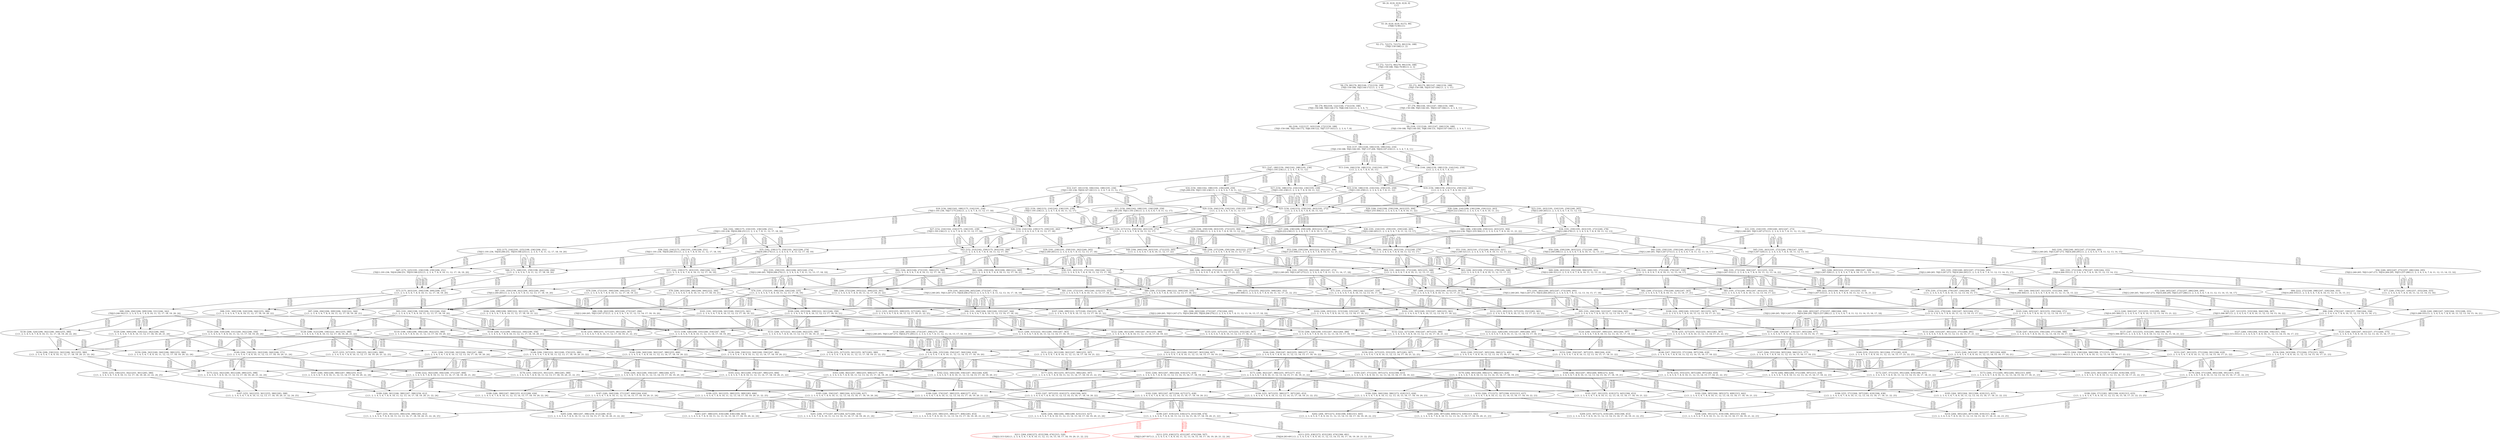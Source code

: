 digraph {
	S0[label="S0: [0, 0] [0, 0] [0, 0] [0, 0] \n{}{}"];
	S1[label="S1: [0, 0] [0, 0] [0, 0] [72, 90] \n{T0J0:72-90}{1}"];
	S2[label="S2: [72, 72] [72, 72] [72, 90] [150, 188] \n{T0J1:150-188}{1, 2}"];
	S3[label="S3: [72, 72] [72, 90] [79, 99] [150, 188] \n{T0J1:150-188, T0J2:79-99}{1, 2, 3}"];
	S4[label="S4: [79, 90] [79, 90] [144, 172] [150, 188] \n{T0J1:150-188, T0J3:144-172}{1, 2, 3, 4}"];
	S5[label="S5: [72, 90] [79, 99] [147, 184] [150, 188] \n{T0J1:150-188, T0J10:147-184}{1, 2, 3, 11}"];
	S6[label="S6: [79, 90] [104, 122] [144, 172] [150, 188] \n{T0J1:150-188, T0J3:144-172, T0J6:104-122}{1, 2, 3, 4, 7}"];
	S7[label="S7: [79, 99] [144, 181] [147, 184] [150, 188] \n{T0J1:150-188, T0J3:144-181, T0J10:147-184}{1, 2, 3, 4, 11}"];
	S8[label="S8: [104, 122] [137, 163] [144, 172] [150, 188] \n{T0J1:150-188, T0J3:144-172, T0J6:104-122, T0J7:137-163}{1, 2, 3, 4, 7, 8}"];
	S9[label="S9: [104, 131] [144, 181] [147, 184] [150, 188] \n{T0J1:150-188, T0J3:144-181, T0J6:104-131, T0J10:147-184}{1, 2, 3, 4, 7, 11}"];
	S10[label="S10: [137, 181] [144, 184] [150, 188] [162, 216] \n{T0J1:150-188, T0J3:144-181, T0J7:137-204, T0J10:147-216}{1, 2, 3, 4, 7, 8, 11}"];
	S11[label="S11: [147, 180] [150, 184] [162, 188] [191, 236] \n{T0J11:191-236}{1, 2, 3, 4, 7, 8, 11, 12}"];
	S12[label="S12: [144, 184] [150, 188] [150, 216] [162, 259] \n{}{1, 2, 3, 4, 5, 6, 7, 8, 11}"];
	S13[label="S13: [144, 184] [150, 188] [152, 216] [162, 239] \n{}{1, 2, 3, 4, 7, 8, 9, 10, 11}"];
	S14[label="S14: [147, 181] [150, 184] [162, 188] [191, 236] \n{T0J11:191-236, T0J16:147-181}{1, 2, 3, 4, 7, 8, 11, 12, 17}"];
	S15[label="S15: [150, 188] [150, 216] [162, 259] [191, 259] \n{T0J11:191-259}{1, 2, 3, 4, 5, 6, 7, 8, 11, 12}"];
	S16[label="S16: [150, 184] [162, 188] [191, 236] [209, 259] \n{T0J5:209-259, T0J11:191-236}{1, 2, 3, 4, 5, 6, 7, 8, 11, 12}"];
	S17[label="S17: [150, 188] [152, 216] [162, 236] [191, 239] \n{T0J11:191-236}{1, 2, 3, 4, 7, 8, 9, 10, 11, 12}"];
	S18[label="S18: [150, 184] [162, 188] [175, 216] [191, 236] \n{T0J11:191-236, T0J17:175-216}{1, 2, 3, 4, 7, 8, 11, 12, 17, 18}"];
	S19[label="S19: [150, 188] [150, 216] [152, 259] [162, 263] \n{}{1, 2, 3, 4, 5, 6, 7, 8, 9, 10, 11}"];
	S20[label="S20: [150, 204] [150, 216] [162, 259] [191, 259] \n{}{1, 2, 3, 4, 5, 6, 7, 8, 11, 12, 17}"];
	S21[label="S21: [150, 184] [162, 188] [191, 236] [209, 259] \n{T0J5:209-259, T0J11:191-236}{1, 2, 3, 4, 5, 6, 7, 8, 11, 12, 17}"];
	S22[label="S22: [150, 184] [152, 216] [162, 236] [191, 239] \n{T0J11:191-236}{1, 2, 3, 4, 7, 8, 9, 10, 11, 12, 17}"];
	S23[label="S23: [191, 203] [191, 216] [191, 259] [240, 265] \n{T0J12:240-265}{1, 2, 3, 4, 5, 6, 7, 8, 11, 12, 13}"];
	S24[label="S24: [162, 188] [175, 216] [191, 236] [206, 251] \n{T0J11:191-236, T0J18:206-251}{1, 2, 3, 4, 7, 8, 11, 12, 17, 18, 19}"];
	S25[label="S25: [150, 216] [152, 259] [162, 263] [191, 272] \n{}{1, 2, 3, 4, 5, 6, 7, 8, 9, 10, 11, 12}"];
	S26[label="S26: [150, 216] [162, 239] [175, 259] [191, 262] \n{}{1, 2, 3, 4, 5, 6, 7, 8, 11, 12, 17, 18}"];
	S27[label="S27: [152, 216] [162, 216] [175, 236] [191, 239] \n{T0J11:191-236}{1, 2, 3, 4, 7, 8, 9, 10, 11, 12, 17, 18}"];
	S28[label="S28: [206, 216] [206, 236] [206, 259] [222, 263] \n{T0J20:222-236}{1, 2, 3, 4, 5, 6, 7, 8, 9, 10, 11, 21}"];
	S29[label="S29: [184, 216] [184, 259] [184, 263] [255, 304] \n{T0J21:255-304}{1, 2, 3, 4, 5, 6, 7, 8, 9, 10, 11, 22}"];
	S30[label="S30: [191, 216] [191, 259] [191, 259] [240, 265] \n{T0J12:240-265}{1, 2, 3, 4, 5, 6, 7, 8, 11, 12, 13, 17}"];
	S31[label="S31: [191, 216] [191, 259] [240, 265] [247, 273] \n{T0J12:240-265, T0J13:247-273}{1, 2, 3, 4, 5, 6, 7, 8, 11, 12, 13, 14}"];
	S32[label="S32: [175, 216] [191, 225] [198, 236] [206, 251] \n{T0J11:191-236, T0J18:206-251, T0J19:198-225}{1, 2, 3, 4, 7, 8, 11, 12, 17, 18, 19, 20}"];
	S33[label="S33: [150, 217] [152, 259] [162, 263] [191, 272] \n{}{1, 2, 3, 4, 5, 6, 7, 8, 9, 10, 11, 12, 17}"];
	S34[label="S34: [191, 259] [191, 263] [191, 272] [240, 278] \n{T0J12:240-278}{1, 2, 3, 4, 5, 6, 7, 8, 9, 10, 11, 12, 13}"];
	S35[label="S35: [162, 239] [175, 259] [191, 262] [206, 274] \n{T0J18:206-274}{1, 2, 3, 4, 5, 6, 7, 8, 11, 12, 17, 18, 19}"];
	S36[label="S36: [162, 216] [175, 236] [191, 239] [206, 251] \n{T0J11:191-236, T0J18:206-251}{1, 2, 3, 4, 7, 8, 9, 10, 11, 12, 17, 18, 19}"];
	S37[label="S37: [206, 236] [206, 259] [206, 263] [222, 272] \n{T0J20:222-236}{1, 2, 3, 4, 5, 6, 7, 8, 9, 10, 11, 12, 21}"];
	S38[label="S38: [184, 259] [184, 263] [191, 272] [255, 304] \n{T0J21:255-304}{1, 2, 3, 4, 5, 6, 7, 8, 9, 10, 11, 12, 22}"];
	S39[label="S39: [191, 239] [191, 259] [191, 262] [240, 265] \n{T0J12:240-265}{1, 2, 3, 4, 5, 6, 7, 8, 11, 12, 13, 17, 18}"];
	S40[label="S40: [206, 236] [206, 259] [222, 263] [255, 304] \n{T0J20:222-236, T0J21:255-304}{1, 2, 3, 4, 5, 6, 7, 8, 9, 10, 11, 21, 22}"];
	S41[label="S41: [191, 259] [191, 259] [240, 265] [247, 273] \n{T0J12:240-265, T0J13:247-273}{1, 2, 3, 4, 5, 6, 7, 8, 11, 12, 13, 14, 17}"];
	S42[label="S42: [191, 259] [240, 265] [247, 273] [264, 295] \n{T0J12:240-265, T0J13:247-273, T0J14:264-295}{1, 2, 3, 4, 5, 6, 7, 8, 11, 12, 13, 14, 15}"];
	S43[label="S43: [152, 253] [162, 259] [175, 263] [191, 294] \n{}{1, 2, 3, 4, 5, 6, 7, 8, 9, 10, 11, 12, 17, 18}"];
	S44[label="S44: [191, 260] [191, 263] [191, 272] [240, 279] \n{}{1, 2, 3, 4, 5, 6, 7, 8, 9, 10, 11, 12, 13, 17}"];
	S45[label="S45: [191, 263] [191, 272] [240, 278] [247, 329] \n{T0J13:247-329}{1, 2, 3, 4, 5, 6, 7, 8, 9, 10, 11, 12, 13, 14}"];
	S46[label="S46: [175, 248] [191, 259] [198, 262] [206, 294] \n{}{1, 2, 3, 4, 5, 6, 7, 8, 11, 12, 17, 18, 19, 20}"];
	S47[label="S47: [175, 225] [191, 236] [198, 239] [206, 251] \n{T0J11:191-236, T0J18:206-251, T0J19:198-225}{1, 2, 3, 4, 7, 8, 9, 10, 11, 12, 17, 18, 19, 20}"];
	S48[label="S48: [206, 237] [206, 259] [206, 263] [222, 272] \n{}{1, 2, 3, 4, 5, 6, 7, 8, 9, 10, 11, 12, 17, 21}"];
	S49[label="S49: [184, 260] [184, 263] [191, 272] [255, 305] \n{}{1, 2, 3, 4, 5, 6, 7, 8, 9, 10, 11, 12, 17, 22}"];
	S50[label="S50: [206, 259] [206, 263] [222, 272] [240, 298] \n{T0J12:240-298}{1, 2, 3, 4, 5, 6, 7, 8, 9, 10, 11, 12, 13, 21}"];
	S51[label="S51: [191, 263] [191, 272] [240, 304] [255, 321] \n{T0J12:240-321}{1, 2, 3, 4, 5, 6, 7, 8, 9, 10, 11, 12, 13, 22}"];
	S52[label="S52: [191, 259] [191, 262] [206, 265] [240, 274] \n{T0J12:240-265, T0J18:206-274}{1, 2, 3, 4, 5, 6, 7, 8, 11, 12, 13, 17, 18, 19}"];
	S53[label="S53: [206, 259] [206, 263] [222, 292] [255, 304] \n{T0J21:255-304}{1, 2, 3, 4, 5, 6, 7, 8, 9, 10, 11, 12, 21, 22}"];
	S54[label="S54: [191, 259] [191, 262] [240, 265] [247, 273] \n{T0J12:240-265, T0J13:247-273}{1, 2, 3, 4, 5, 6, 7, 8, 11, 12, 13, 14, 17, 18}"];
	S55[label="S55: [191, 259] [240, 265] [247, 273] [264, 295] \n{T0J12:240-265, T0J13:247-273, T0J14:264-295}{1, 2, 3, 4, 5, 6, 7, 8, 11, 12, 13, 14, 15, 17}"];
	S56[label="S56: [240, 265] [247, 273] [257, 286] [264, 295] \n{T0J12:240-265, T0J13:247-273, T0J14:264-295, T0J15:257-286}{1, 2, 3, 4, 5, 6, 7, 8, 11, 12, 13, 14, 15, 16}"];
	S57[label="S57: [162, 259] [175, 263] [191, 294] [206, 331] \n{}{1, 2, 3, 4, 5, 6, 7, 8, 9, 10, 11, 12, 17, 18, 19}"];
	S58[label="S58: [191, 263] [191, 272] [191, 294] [240, 322] \n{}{1, 2, 3, 4, 5, 6, 7, 8, 9, 10, 11, 12, 13, 17, 18}"];
	S59[label="S59: [191, 264] [191, 272] [240, 279] [247, 330] \n{}{1, 2, 3, 4, 5, 6, 7, 8, 9, 10, 11, 12, 13, 14, 17}"];
	S60[label="S60: [191, 272] [240, 278] [247, 329] [264, 355] \n{T0J14:264-355}{1, 2, 3, 4, 5, 6, 7, 8, 9, 10, 11, 12, 13, 14, 15}"];
	S61[label="S61: [206, 259] [206, 263] [206, 280] [222, 300] \n{}{1, 2, 3, 4, 5, 6, 7, 8, 9, 10, 11, 12, 17, 18, 21}"];
	S62[label="S62: [184, 263] [184, 272] [191, 300] [255, 348] \n{}{1, 2, 3, 4, 5, 6, 7, 8, 9, 10, 11, 12, 17, 18, 22}"];
	S63[label="S63: [206, 263] [206, 272] [222, 279] [240, 326] \n{}{1, 2, 3, 4, 5, 6, 7, 8, 9, 10, 11, 12, 13, 17, 21}"];
	S64[label="S64: [191, 264] [191, 272] [240, 305] [255, 348] \n{}{1, 2, 3, 4, 5, 6, 7, 8, 9, 10, 11, 12, 13, 17, 22}"];
	S65[label="S65: [206, 263] [222, 272] [240, 298] [247, 329] \n{T0J13:247-329}{1, 2, 3, 4, 5, 6, 7, 8, 9, 10, 11, 12, 13, 14, 21}"];
	S66[label="S66: [191, 272] [240, 304] [247, 321] [255, 333] \n{T0J13:247-333}{1, 2, 3, 4, 5, 6, 7, 8, 9, 10, 11, 12, 13, 14, 22}"];
	S67[label="S67: [191, 259] [198, 262] [206, 265] [240, 294] \n{T0J12:240-265}{1, 2, 3, 4, 5, 6, 7, 8, 11, 12, 13, 17, 18, 19, 20}"];
	S68[label="S68: [206, 263] [206, 272] [222, 292] [255, 352] \n{}{1, 2, 3, 4, 5, 6, 7, 8, 9, 10, 11, 12, 17, 21, 22}"];
	S69[label="S69: [206, 263] [222, 292] [240, 304] [255, 321] \n{T0J12:240-321}{1, 2, 3, 4, 5, 6, 7, 8, 9, 10, 11, 12, 13, 21, 22}"];
	S70[label="S70: [191, 262] [206, 265] [240, 273] [247, 274] \n{T0J12:240-265, T0J13:247-273, T0J18:206-274}{1, 2, 3, 4, 5, 6, 7, 8, 11, 12, 13, 14, 17, 18, 19}"];
	S71[label="S71: [191, 262] [240, 265] [247, 273] [264, 295] \n{T0J12:240-265, T0J13:247-273, T0J14:264-295}{1, 2, 3, 4, 5, 6, 7, 8, 11, 12, 13, 14, 15, 17, 18}"];
	S72[label="S72: [240, 265] [247, 273] [257, 286] [264, 295] \n{T0J12:240-265, T0J13:247-273, T0J14:264-295, T0J15:257-286}{1, 2, 3, 4, 5, 6, 7, 8, 11, 12, 13, 14, 15, 16, 17}"];
	S73[label="S73: [175, 263] [191, 294] [198, 309] [206, 331] \n{}{1, 2, 3, 4, 5, 6, 7, 8, 9, 10, 11, 12, 17, 18, 19, 20}"];
	S74[label="S74: [191, 272] [191, 294] [206, 326] [240, 335] \n{}{1, 2, 3, 4, 5, 6, 7, 8, 9, 10, 11, 12, 13, 17, 18, 19}"];
	S75[label="S75: [191, 272] [191, 294] [240, 322] [247, 334] \n{}{1, 2, 3, 4, 5, 6, 7, 8, 9, 10, 11, 12, 13, 14, 17, 18}"];
	S76[label="S76: [191, 273] [240, 279] [247, 330] [264, 356] \n{}{1, 2, 3, 4, 5, 6, 7, 8, 9, 10, 11, 12, 13, 14, 15, 17}"];
	S77[label="S77: [240, 278] [247, 329] [257, 355] [264, 355] \n{}{1, 2, 3, 4, 5, 6, 7, 8, 9, 10, 11, 12, 13, 14, 15, 16}"];
	S78[label="S78: [206, 263] [206, 284] [206, 300] [222, 344] \n{}{1, 2, 3, 4, 5, 6, 7, 8, 9, 10, 11, 12, 17, 18, 19, 21}"];
	S79[label="S79: [184, 272] [191, 300] [206, 344] [255, 352] \n{}{1, 2, 3, 4, 5, 6, 7, 8, 9, 10, 11, 12, 17, 18, 19, 22}"];
	S80[label="S80: [206, 272] [206, 284] [222, 309] [240, 335] \n{}{1, 2, 3, 4, 5, 6, 7, 8, 9, 10, 11, 12, 13, 17, 18, 21}"];
	S81[label="S81: [191, 272] [191, 305] [240, 335] [255, 352] \n{}{1, 2, 3, 4, 5, 6, 7, 8, 9, 10, 11, 12, 13, 17, 18, 22}"];
	S82[label="S82: [206, 272] [222, 279] [240, 326] [247, 343] \n{}{1, 2, 3, 4, 5, 6, 7, 8, 9, 10, 11, 12, 13, 14, 17, 21}"];
	S83[label="S83: [191, 273] [240, 305] [247, 343] [255, 352] \n{}{1, 2, 3, 4, 5, 6, 7, 8, 9, 10, 11, 12, 13, 14, 17, 22}"];
	S84[label="S84: [222, 272] [240, 298] [247, 329] [264, 355] \n{T0J14:264-355}{1, 2, 3, 4, 5, 6, 7, 8, 9, 10, 11, 12, 13, 14, 15, 21}"];
	S85[label="S85: [240, 304] [247, 321] [255, 333] [264, 364] \n{T0J14:264-364}{1, 2, 3, 4, 5, 6, 7, 8, 9, 10, 11, 12, 13, 14, 15, 22}"];
	S86[label="S86: [206, 272] [206, 293] [222, 309] [255, 361] \n{}{1, 2, 3, 4, 5, 6, 7, 8, 9, 10, 11, 12, 17, 18, 21, 22}"];
	S87[label="S87: [206, 272] [222, 293] [240, 335] [255, 361] \n{}{1, 2, 3, 4, 5, 6, 7, 8, 9, 10, 11, 12, 13, 17, 21, 22}"];
	S88[label="S88: [222, 292] [240, 304] [247, 321] [255, 333] \n{T0J13:247-333}{1, 2, 3, 4, 5, 6, 7, 8, 9, 10, 11, 12, 13, 14, 21, 22}"];
	S89[label="S89: [198, 262] [206, 265] [240, 273] [247, 294] \n{T0J12:240-265, T0J13:247-273}{1, 2, 3, 4, 5, 6, 7, 8, 11, 12, 13, 14, 17, 18, 19, 20}"];
	S90[label="S90: [255, 272] [255, 292] [255, 308] [283, 352] \n{T0J24:283-308}{1, 2, 3, 4, 5, 6, 7, 8, 9, 10, 11, 12, 17, 21, 22, 25}"];
	S91[label="S91: [206, 265] [240, 273] [247, 274] [264, 295] \n{T0J12:240-265, T0J13:247-273, T0J14:264-295, T0J18:206-274}{1, 2, 3, 4, 5, 6, 7, 8, 11, 12, 13, 14, 15, 17, 18, 19}"];
	S92[label="S92: [240, 265] [247, 273] [257, 286] [264, 295] \n{T0J12:240-265, T0J13:247-273, T0J14:264-295, T0J15:257-286}{1, 2, 3, 4, 5, 6, 7, 8, 11, 12, 13, 14, 15, 16, 17, 18}"];
	S93[label="S93: [191, 294] [198, 318] [206, 331] [240, 354] \n{}{1, 2, 3, 4, 5, 6, 7, 8, 9, 10, 11, 12, 13, 17, 18, 19, 20}"];
	S94[label="S94: [191, 294] [206, 326] [240, 335] [247, 344] \n{}{1, 2, 3, 4, 5, 6, 7, 8, 9, 10, 11, 12, 13, 14, 17, 18, 19}"];
	S95[label="S95: [191, 294] [240, 322] [247, 334] [264, 365] \n{}{1, 2, 3, 4, 5, 6, 7, 8, 9, 10, 11, 12, 13, 14, 15, 17, 18}"];
	S96[label="S96: [240, 279] [247, 330] [257, 356] [264, 356] \n{}{1, 2, 3, 4, 5, 6, 7, 8, 9, 10, 11, 12, 13, 14, 15, 16, 17}"];
	S97[label="S97: [206, 294] [206, 309] [206, 324] [222, 344] \n{}{1, 2, 3, 4, 5, 6, 7, 8, 9, 10, 11, 12, 17, 18, 19, 20, 21}"];
	S98[label="S98: [191, 300] [198, 324] [206, 344] [255, 380] \n{}{1, 2, 3, 4, 5, 6, 7, 8, 9, 10, 11, 12, 17, 18, 19, 20, 22}"];
	S99[label="S99: [206, 294] [206, 309] [206, 331] [246, 342] \n{T0J23:246-342}{1, 2, 3, 4, 5, 6, 7, 8, 9, 10, 11, 12, 17, 18, 19, 20, 24}"];
	S100[label="S100: [206, 293] [206, 309] [222, 341] [240, 350] \n{}{1, 2, 3, 4, 5, 6, 7, 8, 9, 10, 11, 12, 13, 17, 18, 19, 21}"];
	S101[label="S101: [191, 305] [206, 341] [240, 350] [255, 361] \n{}{1, 2, 3, 4, 5, 6, 7, 8, 9, 10, 11, 12, 13, 17, 18, 19, 22}"];
	S102[label="S102: [206, 293] [222, 315] [240, 335] [247, 349] \n{}{1, 2, 3, 4, 5, 6, 7, 8, 9, 10, 11, 12, 13, 14, 17, 18, 21}"];
	S103[label="S103: [191, 305] [240, 335] [247, 349] [255, 361] \n{}{1, 2, 3, 4, 5, 6, 7, 8, 9, 10, 11, 12, 13, 14, 17, 18, 22}"];
	S104[label="S104: [222, 279] [240, 326] [247, 343] [264, 371] \n{}{1, 2, 3, 4, 5, 6, 7, 8, 9, 10, 11, 12, 13, 14, 15, 17, 21}"];
	S105[label="S105: [240, 305] [247, 343] [255, 356] [264, 371] \n{}{1, 2, 3, 4, 5, 6, 7, 8, 9, 10, 11, 12, 13, 14, 15, 17, 22}"];
	S106[label="S106: [206, 299] [206, 309] [222, 361] [255, 367] \n{}{1, 2, 3, 4, 5, 6, 7, 8, 9, 10, 11, 12, 17, 18, 19, 21, 22}"];
	S107[label="S107: [206, 299] [222, 327] [240, 354] [255, 367] \n{}{1, 2, 3, 4, 5, 6, 7, 8, 9, 10, 11, 12, 13, 17, 18, 21, 22}"];
	S108[label="S108: [222, 299] [240, 335] [247, 361] [255, 367] \n{}{1, 2, 3, 4, 5, 6, 7, 8, 9, 10, 11, 12, 13, 14, 17, 21, 22}"];
	S109[label="S109: [240, 298] [247, 329] [264, 355] [288, 355] \n{T0J15:288-355}{1, 2, 3, 4, 5, 6, 7, 8, 9, 10, 11, 12, 13, 14, 15, 16, 21}"];
	S110[label="S110: [247, 321] [255, 333] [264, 364] [306, 387] \n{T0J15:306-387}{1, 2, 3, 4, 5, 6, 7, 8, 9, 10, 11, 12, 13, 14, 15, 16, 22}"];
	S111[label="S111: [255, 293] [255, 309] [255, 327] [283, 361] \n{}{1, 2, 3, 4, 5, 6, 7, 8, 9, 10, 11, 12, 17, 18, 21, 22, 25}"];
	S112[label="S112: [255, 293] [255, 327] [255, 352] [283, 361] \n{}{1, 2, 3, 4, 5, 6, 7, 8, 9, 10, 11, 12, 13, 17, 21, 22, 25}"];
	S113[label="S113: [240, 304] [247, 321] [255, 333] [295, 384] \n{T0J14:295-384}{1, 2, 3, 4, 5, 6, 7, 8, 9, 10, 11, 12, 13, 14, 15, 21, 22}"];
	S114[label="S114: [206, 265] [240, 273] [247, 294] [271, 295] \n{T0J12:240-265, T0J13:247-273, T0J14:271-295}{1, 2, 3, 4, 5, 6, 7, 8, 11, 12, 13, 14, 15, 17, 18, 19, 20}"];
	S115[label="S115: [198, 326] [206, 335] [240, 354] [247, 364] \n{}{1, 2, 3, 4, 5, 6, 7, 8, 9, 10, 11, 12, 13, 14, 17, 18, 19, 20}"];
	S116[label="S116: [206, 326] [240, 335] [247, 362] [264, 386] \n{}{1, 2, 3, 4, 5, 6, 7, 8, 9, 10, 11, 12, 13, 14, 15, 17, 18, 19}"];
	S117[label="S117: [240, 328] [247, 334] [257, 365] [264, 377] \n{}{1, 2, 3, 4, 5, 6, 7, 8, 9, 10, 11, 12, 13, 14, 15, 16, 17, 18}"];
	S118[label="S118: [206, 312] [206, 336] [222, 344] [240, 356] \n{}{1, 2, 3, 4, 5, 6, 7, 8, 9, 10, 11, 12, 13, 17, 18, 19, 20, 21}"];
	S119[label="S119: [198, 336] [206, 344] [240, 362] [255, 380] \n{}{1, 2, 3, 4, 5, 6, 7, 8, 9, 10, 11, 12, 13, 17, 18, 19, 20, 22}"];
	S120[label="S120: [206, 318] [206, 331] [240, 342] [246, 356] \n{}{1, 2, 3, 4, 5, 6, 7, 8, 9, 10, 11, 12, 13, 17, 18, 19, 20, 24}"];
	S121[label="S121: [206, 315] [222, 341] [240, 350] [247, 363] \n{}{1, 2, 3, 4, 5, 6, 7, 8, 9, 10, 11, 12, 13, 14, 17, 18, 19, 21}"];
	S122[label="S122: [206, 341] [240, 350] [247, 361] [255, 380] \n{}{1, 2, 3, 4, 5, 6, 7, 8, 9, 10, 11, 12, 13, 14, 17, 18, 19, 22}"];
	S123[label="S123: [222, 326] [240, 335] [247, 349] [264, 385] \n{}{1, 2, 3, 4, 5, 6, 7, 8, 9, 10, 11, 12, 13, 14, 15, 17, 18, 21}"];
	S124[label="S124: [240, 335] [247, 349] [255, 365] [264, 397] \n{}{1, 2, 3, 4, 5, 6, 7, 8, 9, 10, 11, 12, 13, 14, 15, 17, 18, 22}"];
	S125[label="S125: [240, 326] [247, 343] [257, 371] [264, 375] \n{}{1, 2, 3, 4, 5, 6, 7, 8, 9, 10, 11, 12, 13, 14, 15, 16, 17, 21}"];
	S126[label="S126: [247, 343] [255, 356] [264, 371] [306, 388] \n{}{1, 2, 3, 4, 5, 6, 7, 8, 9, 10, 11, 12, 13, 14, 15, 16, 17, 22}"];
	S127[label="S127: [264, 330] [264, 355] [264, 356] [315, 356] \n{T0J22:315-355}{1, 2, 3, 4, 5, 6, 7, 8, 9, 10, 11, 12, 13, 14, 15, 16, 17, 23}"];
	S128[label="S128: [206, 312] [206, 336] [222, 361] [255, 380] \n{}{1, 2, 3, 4, 5, 6, 7, 8, 9, 10, 11, 12, 17, 18, 19, 20, 21, 22}"];
	S129[label="S129: [206, 309] [206, 324] [222, 342] [246, 344] \n{}{1, 2, 3, 4, 5, 6, 7, 8, 9, 10, 11, 12, 17, 18, 19, 20, 21, 24}"];
	S130[label="S130: [206, 324] [206, 342] [246, 344] [255, 380] \n{}{1, 2, 3, 4, 5, 6, 7, 8, 9, 10, 11, 12, 17, 18, 19, 20, 22, 24}"];
	S131[label="S131: [206, 327] [222, 361] [240, 362] [255, 380] \n{}{1, 2, 3, 4, 5, 6, 7, 8, 9, 10, 11, 12, 13, 17, 18, 19, 21, 22}"];
	S132[label="S132: [222, 327] [240, 354] [247, 367] [255, 380] \n{}{1, 2, 3, 4, 5, 6, 7, 8, 9, 10, 11, 12, 13, 14, 17, 18, 21, 22}"];
	S133[label="S133: [240, 335] [247, 361] [255, 371] [264, 391] \n{}{1, 2, 3, 4, 5, 6, 7, 8, 9, 10, 11, 12, 13, 14, 15, 17, 21, 22}"];
	S134[label="S134: [255, 309] [255, 327] [255, 361] [283, 367] \n{}{1, 2, 3, 4, 5, 6, 7, 8, 9, 10, 11, 12, 17, 18, 19, 21, 22, 25}"];
	S135[label="S135: [255, 327] [255, 327] [255, 355] [283, 367] \n{}{1, 2, 3, 4, 5, 6, 7, 8, 9, 10, 11, 12, 13, 17, 18, 21, 22, 25}"];
	S136[label="S136: [255, 327] [255, 352] [255, 361] [283, 367] \n{}{1, 2, 3, 4, 5, 6, 7, 8, 9, 10, 11, 12, 13, 14, 17, 21, 22, 25}"];
	S137[label="S137: [247, 321] [255, 333] [295, 384] [306, 387] \n{T0J15:306-387}{1, 2, 3, 4, 5, 6, 7, 8, 9, 10, 11, 12, 13, 14, 15, 16, 21, 22}"];
	S138[label="S138: [206, 335] [240, 354] [247, 364] [264, 418] \n{}{1, 2, 3, 4, 5, 6, 7, 8, 9, 10, 11, 12, 13, 14, 15, 17, 18, 19, 20}"];
	S139[label="S139: [206, 336] [222, 344] [240, 356] [247, 382] \n{}{1, 2, 3, 4, 5, 6, 7, 8, 9, 10, 11, 12, 13, 14, 17, 18, 19, 20, 21}"];
	S140[label="S140: [206, 344] [240, 362] [247, 380] [255, 406] \n{}{1, 2, 3, 4, 5, 6, 7, 8, 9, 10, 11, 12, 13, 14, 17, 18, 19, 20, 22}"];
	S141[label="S141: [206, 335] [240, 342] [246, 356] [247, 388] \n{}{1, 2, 3, 4, 5, 6, 7, 8, 9, 10, 11, 12, 13, 14, 17, 18, 19, 20, 24}"];
	S142[label="S142: [240, 335] [247, 365] [264, 386] [272, 409] \n{}{1, 2, 3, 4, 5, 6, 7, 8, 9, 10, 11, 12, 13, 14, 15, 16, 17, 18, 19}"];
	S143[label="S143: [222, 341] [240, 350] [247, 363] [264, 407] \n{}{1, 2, 3, 4, 5, 6, 7, 8, 9, 10, 11, 12, 13, 14, 15, 17, 18, 19, 21}"];
	S144[label="S144: [240, 350] [247, 362] [255, 380] [277, 433] \n{}{1, 2, 3, 4, 5, 6, 7, 8, 9, 10, 11, 12, 13, 14, 15, 17, 18, 19, 22}"];
	S145[label="S145: [240, 343] [247, 362] [257, 385] [264, 409] \n{}{1, 2, 3, 4, 5, 6, 7, 8, 9, 10, 11, 12, 13, 14, 15, 16, 17, 18, 21}"];
	S146[label="S146: [247, 356] [255, 371] [264, 397] [306, 418] \n{}{1, 2, 3, 4, 5, 6, 7, 8, 9, 10, 11, 12, 13, 14, 15, 16, 17, 18, 22}"];
	S147[label="S147: [264, 355] [264, 365] [264, 366] [315, 377] \n{}{1, 2, 3, 4, 5, 6, 7, 8, 9, 10, 11, 12, 13, 14, 15, 16, 17, 18, 23}"];
	S148[label="S148: [206, 336] [222, 361] [240, 374] [255, 380] \n{}{1, 2, 3, 4, 5, 6, 7, 8, 9, 10, 11, 12, 13, 17, 18, 19, 20, 21, 22}"];
	S149[label="S149: [206, 336] [222, 342] [240, 344] [246, 371] \n{}{1, 2, 3, 4, 5, 6, 7, 8, 9, 10, 11, 12, 13, 17, 18, 19, 20, 21, 24}"];
	S150[label="S150: [206, 342] [240, 344] [246, 380] [255, 386] \n{}{1, 2, 3, 4, 5, 6, 7, 8, 9, 10, 11, 12, 13, 17, 18, 19, 20, 22, 24}"];
	S151[label="S151: [222, 361] [240, 362] [247, 380] [255, 397] \n{}{1, 2, 3, 4, 5, 6, 7, 8, 9, 10, 11, 12, 13, 14, 17, 18, 19, 21, 22}"];
	S152[label="S152: [240, 354] [247, 367] [255, 380] [264, 419] \n{}{1, 2, 3, 4, 5, 6, 7, 8, 9, 10, 11, 12, 13, 14, 15, 17, 18, 21, 22}"];
	S153[label="S153: [247, 361] [255, 371] [264, 391] [306, 418] \n{}{1, 2, 3, 4, 5, 6, 7, 8, 9, 10, 11, 12, 13, 14, 15, 16, 17, 21, 22}"];
	S154[label="S154: [264, 343] [264, 371] [264, 375] [315, 385] \n{}{1, 2, 3, 4, 5, 6, 7, 8, 9, 10, 11, 12, 13, 14, 15, 16, 17, 21, 23}"];
	S155[label="S155: [264, 356] [264, 366] [306, 371] [315, 391] \n{T0J22:315-366}{1, 2, 3, 4, 5, 6, 7, 8, 9, 10, 11, 12, 13, 14, 15, 16, 17, 22, 23}"];
	S156[label="S156: [206, 336] [222, 342] [246, 361] [255, 380] \n{}{1, 2, 3, 4, 5, 6, 7, 8, 9, 10, 11, 12, 17, 18, 19, 20, 21, 22, 24}"];
	S157[label="S157: [255, 327] [255, 336] [255, 361] [283, 380] \n{}{1, 2, 3, 4, 5, 6, 7, 8, 9, 10, 11, 12, 17, 18, 19, 20, 21, 22, 25}"];
	S158[label="S158: [255, 327] [255, 361] [255, 367] [283, 380] \n{}{1, 2, 3, 4, 5, 6, 7, 8, 9, 10, 11, 12, 13, 17, 18, 19, 21, 22, 25}"];
	S159[label="S159: [255, 327] [255, 355] [255, 367] [283, 397] \n{}{1, 2, 3, 4, 5, 6, 7, 8, 9, 10, 11, 12, 13, 14, 17, 18, 21, 22, 25}"];
	S160[label="S160: [255, 352] [255, 361] [264, 371] [283, 419] \n{}{1, 2, 3, 4, 5, 6, 7, 8, 9, 10, 11, 12, 13, 14, 15, 17, 21, 22, 25}"];
	S161[label="S161: [240, 365] [247, 380] [264, 418] [272, 418] \n{}{1, 2, 3, 4, 5, 6, 7, 8, 9, 10, 11, 12, 13, 14, 15, 16, 17, 18, 19, 20}"];
	S162[label="S162: [222, 344] [240, 356] [247, 382] [264, 428] \n{}{1, 2, 3, 4, 5, 6, 7, 8, 9, 10, 11, 12, 13, 14, 15, 17, 18, 19, 20, 21}"];
	S163[label="S163: [240, 362] [247, 380] [255, 406] [277, 436] \n{}{1, 2, 3, 4, 5, 6, 7, 8, 9, 10, 11, 12, 13, 14, 15, 17, 18, 19, 20, 22}"];
	S164[label="S164: [240, 342] [246, 356] [247, 388] [264, 427] \n{}{1, 2, 3, 4, 5, 6, 7, 8, 9, 10, 11, 12, 13, 14, 15, 17, 18, 19, 20, 24}"];
	S165[label="S165: [222, 361] [240, 374] [247, 380] [255, 406] \n{}{1, 2, 3, 4, 5, 6, 7, 8, 9, 10, 11, 12, 13, 14, 17, 18, 19, 20, 21, 22}"];
	S166[label="S166: [222, 342] [240, 344] [246, 371] [247, 406] \n{}{1, 2, 3, 4, 5, 6, 7, 8, 9, 10, 11, 12, 13, 14, 17, 18, 19, 20, 21, 24}"];
	S167[label="S167: [240, 344] [246, 380] [247, 386] [255, 412] \n{}{1, 2, 3, 4, 5, 6, 7, 8, 9, 10, 11, 12, 13, 14, 17, 18, 19, 20, 22, 24}"];
	S168[label="S168: [240, 362] [247, 385] [264, 409] [272, 424] \n{}{1, 2, 3, 4, 5, 6, 7, 8, 9, 10, 11, 12, 13, 14, 15, 16, 17, 18, 19, 21}"];
	S169[label="S169: [247, 371] [255, 397] [272, 433] [306, 433] \n{}{1, 2, 3, 4, 5, 6, 7, 8, 9, 10, 11, 12, 13, 14, 15, 16, 17, 18, 19, 22}"];
	S170[label="S170: [264, 365] [264, 366] [272, 386] [315, 426] \n{}{1, 2, 3, 4, 5, 6, 7, 8, 9, 10, 11, 12, 13, 14, 15, 16, 17, 18, 19, 23}"];
	S171[label="S171: [240, 362] [247, 380] [255, 397] [277, 453] \n{}{1, 2, 3, 4, 5, 6, 7, 8, 9, 10, 11, 12, 13, 14, 15, 17, 18, 19, 21, 22}"];
	S172[label="S172: [247, 371] [255, 391] [264, 419] [306, 437] \n{}{1, 2, 3, 4, 5, 6, 7, 8, 9, 10, 11, 12, 13, 14, 15, 16, 17, 18, 21, 22}"];
	S173[label="S173: [264, 371] [264, 385] [264, 385] [315, 409] \n{}{1, 2, 3, 4, 5, 6, 7, 8, 9, 10, 11, 12, 13, 14, 15, 16, 17, 18, 21, 23}"];
	S174[label="S174: [264, 366] [264, 371] [306, 397] [315, 418] \n{}{1, 2, 3, 4, 5, 6, 7, 8, 9, 10, 11, 12, 13, 14, 15, 16, 17, 18, 22, 23}"];
	S175[label="S175: [222, 342] [240, 361] [246, 380] [255, 398] \n{}{1, 2, 3, 4, 5, 6, 7, 8, 9, 10, 11, 12, 13, 17, 18, 19, 20, 21, 22, 24}"];
	S176[label="S176: [255, 336] [255, 361] [255, 380] [283, 389] \n{}{1, 2, 3, 4, 5, 6, 7, 8, 9, 10, 11, 12, 13, 17, 18, 19, 20, 21, 22, 25}"];
	S177[label="S177: [255, 361] [255, 367] [255, 380] [283, 397] \n{}{1, 2, 3, 4, 5, 6, 7, 8, 9, 10, 11, 12, 13, 14, 17, 18, 19, 21, 22, 25}"];
	S178[label="S178: [255, 355] [255, 367] [264, 397] [283, 419] \n{}{1, 2, 3, 4, 5, 6, 7, 8, 9, 10, 11, 12, 13, 14, 15, 17, 18, 21, 22, 25}"];
	S179[label="S179: [264, 371] [264, 385] [306, 391] [315, 418] \n{}{1, 2, 3, 4, 5, 6, 7, 8, 9, 10, 11, 12, 13, 14, 15, 16, 17, 21, 22, 23}"];
	S180[label="S180: [255, 361] [264, 371] [283, 419] [306, 435] \n{}{1, 2, 3, 4, 5, 6, 7, 8, 9, 10, 11, 12, 13, 14, 15, 16, 17, 21, 22, 25}"];
	S181[label="S181: [255, 336] [255, 342] [255, 361] [283, 380] \n{}{1, 2, 3, 4, 5, 6, 7, 8, 9, 10, 11, 12, 17, 18, 19, 20, 21, 22, 24, 25}"];
	S182[label="S182: [240, 385] [247, 407] [264, 427] [272, 428] \n{}{1, 2, 3, 4, 5, 6, 7, 8, 9, 10, 11, 12, 13, 14, 15, 16, 17, 18, 19, 20, 21}"];
	S183[label="S183: [247, 397] [255, 416] [272, 436] [306, 445] \n{}{1, 2, 3, 4, 5, 6, 7, 8, 9, 10, 11, 12, 13, 14, 15, 16, 17, 18, 19, 20, 22}"];
	S184[label="S184: [264, 366] [264, 386] [272, 418] [315, 426] \n{}{1, 2, 3, 4, 5, 6, 7, 8, 9, 10, 11, 12, 13, 14, 15, 16, 17, 18, 19, 20, 23}"];
	S185[label="S185: [246, 356] [247, 388] [264, 425] [280, 427] \n{}{1, 2, 3, 4, 5, 6, 7, 8, 9, 10, 11, 12, 13, 14, 15, 16, 17, 18, 19, 20, 24}"];
	S186[label="S186: [240, 374] [247, 380] [255, 406] [277, 453] \n{}{1, 2, 3, 4, 5, 6, 7, 8, 9, 10, 11, 12, 13, 14, 15, 17, 18, 19, 20, 21, 22}"];
	S187[label="S187: [240, 344] [246, 371] [247, 406] [264, 434] \n{}{1, 2, 3, 4, 5, 6, 7, 8, 9, 10, 11, 12, 13, 14, 15, 17, 18, 19, 20, 21, 24}"];
	S188[label="S188: [246, 380] [247, 386] [255, 412] [280, 436] \n{}{1, 2, 3, 4, 5, 6, 7, 8, 9, 10, 11, 12, 13, 14, 15, 17, 18, 19, 20, 22, 24}"];
	S189[label="S189: [240, 361] [246, 380] [247, 398] [256, 412] \n{}{1, 2, 3, 4, 5, 6, 7, 8, 9, 10, 11, 12, 13, 14, 17, 18, 19, 20, 21, 22, 24}"];
	S190[label="S190: [255, 361] [255, 380] [255, 389] [283, 406] \n{}{1, 2, 3, 4, 5, 6, 7, 8, 9, 10, 11, 12, 13, 14, 17, 18, 19, 20, 21, 22, 25}"];
	S191[label="S191: [247, 391] [255, 419] [272, 445] [306, 453] \n{}{1, 2, 3, 4, 5, 6, 7, 8, 9, 10, 11, 12, 13, 14, 15, 16, 17, 18, 19, 21, 22}"];
	S192[label="S192: [264, 385] [264, 385] [272, 409] [315, 442] \n{}{1, 2, 3, 4, 5, 6, 7, 8, 9, 10, 11, 12, 13, 14, 15, 16, 17, 18, 19, 21, 23}"];
	S193[label="S193: [264, 371] [272, 397] [306, 433] [315, 437] \n{}{1, 2, 3, 4, 5, 6, 7, 8, 9, 10, 11, 12, 13, 14, 15, 16, 17, 18, 19, 22, 23}"];
	S194[label="S194: [255, 367] [255, 380] [277, 397] [283, 453] \n{}{1, 2, 3, 4, 5, 6, 7, 8, 9, 10, 11, 12, 13, 14, 15, 17, 18, 19, 21, 22, 25}"];
	S195[label="S195: [264, 385] [264, 391] [306, 419] [315, 437] \n{}{1, 2, 3, 4, 5, 6, 7, 8, 9, 10, 11, 12, 13, 14, 15, 16, 17, 18, 21, 22, 23}"];
	S196[label="S196: [255, 371] [264, 397] [283, 419] [306, 438] \n{}{1, 2, 3, 4, 5, 6, 7, 8, 9, 10, 11, 12, 13, 14, 15, 16, 17, 18, 21, 22, 25}"];
	S197[label="S197: [255, 342] [255, 361] [255, 380] [283, 398] \n{}{1, 2, 3, 4, 5, 6, 7, 8, 9, 10, 11, 12, 13, 17, 18, 19, 20, 21, 22, 24, 25}"];
	S198[label="S198: [264, 371] [283, 385] [306, 419] [315, 435] \n{}{1, 2, 3, 4, 5, 6, 7, 8, 9, 10, 11, 12, 13, 14, 15, 16, 17, 21, 22, 23, 25}"];
	S199[label="S199: [247, 419] [255, 436] [272, 453] [306, 474] \n{}{1, 2, 3, 4, 5, 6, 7, 8, 9, 10, 11, 12, 13, 14, 15, 16, 17, 18, 19, 20, 21, 22}"];
	S200[label="S200: [264, 387] [264, 409] [272, 430] [315, 442] \n{}{1, 2, 3, 4, 5, 6, 7, 8, 9, 10, 11, 12, 13, 14, 15, 16, 17, 18, 19, 20, 21, 23}"];
	S201[label="S201: [246, 377] [247, 407] [264, 427] [280, 434] \n{}{1, 2, 3, 4, 5, 6, 7, 8, 9, 10, 11, 12, 13, 14, 15, 16, 17, 18, 19, 20, 21, 24}"];
	S202[label="S202: [264, 397] [272, 416] [306, 436] [315, 445] \n{}{1, 2, 3, 4, 5, 6, 7, 8, 9, 10, 11, 12, 13, 14, 15, 16, 17, 18, 19, 20, 22, 23}"];
	S203[label="S203: [247, 388] [255, 416] [280, 436] [306, 463] \n{}{1, 2, 3, 4, 5, 6, 7, 8, 9, 10, 11, 12, 13, 14, 15, 16, 17, 18, 19, 20, 22, 24}"];
	S204[label="S204: [264, 366] [264, 388] [280, 425] [315, 427] \n{}{1, 2, 3, 4, 5, 6, 7, 8, 9, 10, 11, 12, 13, 14, 15, 16, 17, 18, 19, 20, 23, 24}"];
	S205[label="S205: [246, 380] [247, 398] [256, 412] [280, 453] \n{}{1, 2, 3, 4, 5, 6, 7, 8, 9, 10, 11, 12, 13, 14, 15, 17, 18, 19, 20, 21, 22, 24}"];
	S206[label="S206: [255, 380] [255, 389] [277, 406] [283, 453] \n{}{1, 2, 3, 4, 5, 6, 7, 8, 9, 10, 11, 12, 13, 14, 15, 17, 18, 19, 20, 21, 22, 25}"];
	S207[label="S207: [255, 361] [255, 380] [256, 398] [283, 412] \n{}{1, 2, 3, 4, 5, 6, 7, 8, 9, 10, 11, 12, 13, 14, 17, 18, 19, 20, 21, 22, 24, 25}"];
	S208[label="S208: [264, 391] [272, 419] [306, 445] [315, 456] \n{}{1, 2, 3, 4, 5, 6, 7, 8, 9, 10, 11, 12, 13, 14, 15, 16, 17, 18, 19, 21, 22, 23}"];
	S209[label="S209: [255, 397] [272, 419] [283, 450] [306, 453] \n{}{1, 2, 3, 4, 5, 6, 7, 8, 9, 10, 11, 12, 13, 14, 15, 16, 17, 18, 19, 21, 22, 25}"];
	S210[label="S210: [264, 385] [283, 407] [306, 419] [315, 438] \n{}{1, 2, 3, 4, 5, 6, 7, 8, 9, 10, 11, 12, 13, 14, 15, 16, 17, 18, 21, 22, 23, 25}"];
	S211[label="S211: [264, 436] [272, 453] [306, 474] [315, 520] \n{T0J22:315-520}{1, 2, 3, 4, 5, 6, 7, 8, 9, 10, 11, 12, 13, 14, 15, 16, 17, 18, 19, 20, 21, 22, 23}"];
	S212[label="S212: [255, 436] [272, 453] [287, 474] [306, 507] \n{T0J23:287-507}{1, 2, 3, 4, 5, 6, 7, 8, 9, 10, 11, 12, 13, 14, 15, 16, 17, 18, 19, 20, 21, 22, 24}"];
	S213[label="S213: [255, 436] [272, 453] [283, 474] [306, 491] \n{T0J24:283-491}{1, 2, 3, 4, 5, 6, 7, 8, 9, 10, 11, 12, 13, 14, 15, 16, 17, 18, 19, 20, 21, 22, 25}"];
	S0 -> S1[label="T0 J0\nDL=500\nES=0\nLS=0\nEF=72\nLF=90",fontsize=8];
	S1 -> S2[label="T0 J1\nDL=500\nES=72\nLS=90\nEF=150\nLF=188",fontsize=8];
	S2 -> S3[label="T0 J2\nDL=500\nES=72\nLS=90\nEF=79\nLF=99",fontsize=8];
	S3 -> S4[label="T0 J3\nDL=500\nES=79\nLS=90\nEF=144\nLF=172",fontsize=8];
	S3 -> S5[label="T0 J10\nDL=500\nES=72\nLS=90\nEF=147\nLF=184",fontsize=8];
	S4 -> S6[label="T0 J6\nDL=500\nES=79\nLS=90\nEF=104\nLF=122",fontsize=8];
	S4 -> S7[label="T0 J10\nDL=500\nES=79\nLS=90\nEF=154\nLF=184",fontsize=8];
	S5 -> S7[label="T0 J3\nDL=500\nES=79\nLS=99\nEF=144\nLF=181",fontsize=8];
	S6 -> S8[label="T0 J7\nDL=500\nES=79\nLS=90\nEF=137\nLF=163",fontsize=8];
	S6 -> S9[label="T0 J10\nDL=500\nES=79\nLS=90\nEF=154\nLF=184",fontsize=8];
	S7 -> S9[label="T0 J6\nDL=500\nES=79\nLS=99\nEF=104\nLF=131",fontsize=8];
	S8 -> S10[label="T0 J10\nDL=500\nES=104\nLS=122\nEF=179\nLF=216",fontsize=8];
	S9 -> S10[label="T0 J7\nDL=500\nES=104\nLS=131\nEF=162\nLF=204",fontsize=8];
	S10 -> S12[label="T0 J4\nDL=500\nES=144\nLS=181\nEF=150\nLF=189",fontsize=8];
	S10 -> S12[label="T0 J5\nDL=500\nES=144\nLS=181\nEF=206\nLF=259",fontsize=8];
	S10 -> S13[label="T0 J8\nDL=500\nES=137\nLS=180\nEF=152\nLF=199",fontsize=8];
	S10 -> S13[label="T0 J9\nDL=500\nES=137\nLS=180\nEF=184\nLF=239",fontsize=8];
	S10 -> S11[label="T0 J11\nDL=500\nES=147\nLS=180\nEF=191\nLF=236",fontsize=8];
	S11 -> S15[label="T0 J4\nDL=500\nES=147\nLS=181\nEF=153\nLF=189",fontsize=8];
	S11 -> S16[label="T0 J5\nDL=500\nES=147\nLS=181\nEF=209\nLF=259",fontsize=8];
	S11 -> S17[label="T0 J8\nDL=500\nES=147\nLS=180\nEF=162\nLF=199",fontsize=8];
	S11 -> S17[label="T0 J9\nDL=500\nES=147\nLS=180\nEF=194\nLF=239",fontsize=8];
	S11 -> S14[label="T0 J16\nDL=500\nES=147\nLS=180\nEF=147\nLF=181",fontsize=8];
	S12 -> S19[label="T0 J8\nDL=500\nES=144\nLS=204\nEF=159\nLF=223",fontsize=8];
	S12 -> S19[label="T0 J9\nDL=500\nES=144\nLS=204\nEF=191\nLF=263",fontsize=8];
	S12 -> S15[label="T0 J11\nDL=500\nES=147\nLS=203\nEF=191\nLF=259",fontsize=8];
	S13 -> S19[label="T0 J4\nDL=500\nES=144\nLS=184\nEF=150\nLF=192",fontsize=8];
	S13 -> S19[label="T0 J5\nDL=500\nES=144\nLS=184\nEF=206\nLF=262",fontsize=8];
	S13 -> S17[label="T0 J11\nDL=500\nES=147\nLS=180\nEF=191\nLF=236",fontsize=8];
	S14 -> S20[label="T0 J4\nDL=500\nES=147\nLS=181\nEF=153\nLF=189",fontsize=8];
	S14 -> S21[label="T0 J5\nDL=500\nES=147\nLS=181\nEF=209\nLF=259",fontsize=8];
	S14 -> S22[label="T0 J8\nDL=500\nES=147\nLS=180\nEF=162\nLF=199",fontsize=8];
	S14 -> S22[label="T0 J9\nDL=500\nES=147\nLS=180\nEF=194\nLF=239",fontsize=8];
	S14 -> S18[label="T0 J17\nDL=500\nES=147\nLS=180\nEF=175\nLF=216",fontsize=8];
	S15 -> S25[label="T0 J8\nDL=500\nES=150\nLS=204\nEF=165\nLF=223",fontsize=8];
	S15 -> S25[label="T0 J9\nDL=500\nES=150\nLS=204\nEF=197\nLF=263",fontsize=8];
	S15 -> S23[label="T0 J12\nDL=500\nES=191\nLS=203\nEF=240\nLF=265",fontsize=8];
	S15 -> S20[label="T0 J16\nDL=500\nES=150\nLS=203\nEF=150\nLF=204",fontsize=8];
	S16 -> S25[label="T0 J8\nDL=500\nES=150\nLS=204\nEF=165\nLF=223",fontsize=8];
	S16 -> S25[label="T0 J9\nDL=500\nES=150\nLS=204\nEF=197\nLF=263",fontsize=8];
	S16 -> S23[label="T0 J12\nDL=500\nES=191\nLS=203\nEF=240\nLF=265",fontsize=8];
	S16 -> S20[label="T0 J16\nDL=500\nES=150\nLS=203\nEF=150\nLF=204",fontsize=8];
	S17 -> S25[label="T0 J4\nDL=500\nES=150\nLS=188\nEF=156\nLF=196",fontsize=8];
	S17 -> S25[label="T0 J5\nDL=500\nES=150\nLS=188\nEF=212\nLF=266",fontsize=8];
	S17 -> S22[label="T0 J16\nDL=500\nES=150\nLS=180\nEF=150\nLF=181",fontsize=8];
	S18 -> S26[label="T0 J4\nDL=500\nES=150\nLS=184\nEF=156\nLF=192",fontsize=8];
	S18 -> S26[label="T0 J5\nDL=500\nES=150\nLS=184\nEF=212\nLF=262",fontsize=8];
	S18 -> S27[label="T0 J8\nDL=500\nES=150\nLS=180\nEF=165\nLF=199",fontsize=8];
	S18 -> S27[label="T0 J9\nDL=500\nES=150\nLS=180\nEF=197\nLF=239",fontsize=8];
	S18 -> S24[label="T0 J18\nDL=500\nES=150\nLS=180\nEF=206\nLF=251",fontsize=8];
	S19 -> S25[label="T0 J11\nDL=500\nES=150\nLS=216\nEF=194\nLF=272",fontsize=8];
	S19 -> S28[label="T0 J20\nDL=500\nES=206\nLS=215\nEF=222\nLF=236",fontsize=8];
	S19 -> S29[label="T0 J21\nDL=500\nES=184\nLS=215\nEF=255\nLF=304",fontsize=8];
	S20 -> S33[label="T0 J8\nDL=500\nES=150\nLS=204\nEF=165\nLF=223",fontsize=8];
	S20 -> S33[label="T0 J9\nDL=500\nES=150\nLS=204\nEF=197\nLF=263",fontsize=8];
	S20 -> S30[label="T0 J12\nDL=500\nES=191\nLS=203\nEF=240\nLF=265",fontsize=8];
	S20 -> S26[label="T0 J17\nDL=500\nES=150\nLS=203\nEF=178\nLF=239",fontsize=8];
	S21 -> S33[label="T0 J8\nDL=500\nES=150\nLS=204\nEF=165\nLF=223",fontsize=8];
	S21 -> S33[label="T0 J9\nDL=500\nES=150\nLS=204\nEF=197\nLF=263",fontsize=8];
	S21 -> S30[label="T0 J12\nDL=500\nES=191\nLS=203\nEF=240\nLF=265",fontsize=8];
	S21 -> S26[label="T0 J17\nDL=500\nES=150\nLS=203\nEF=178\nLF=239",fontsize=8];
	S22 -> S33[label="T0 J4\nDL=500\nES=150\nLS=184\nEF=156\nLF=192",fontsize=8];
	S22 -> S33[label="T0 J5\nDL=500\nES=150\nLS=184\nEF=212\nLF=262",fontsize=8];
	S22 -> S27[label="T0 J17\nDL=500\nES=150\nLS=180\nEF=178\nLF=216",fontsize=8];
	S23 -> S34[label="T0 J8\nDL=500\nES=191\nLS=204\nEF=206\nLF=223",fontsize=8];
	S23 -> S34[label="T0 J9\nDL=500\nES=191\nLS=204\nEF=238\nLF=263",fontsize=8];
	S23 -> S31[label="T0 J13\nDL=500\nES=191\nLS=203\nEF=247\nLF=273",fontsize=8];
	S23 -> S30[label="T0 J16\nDL=500\nES=191\nLS=203\nEF=191\nLF=204",fontsize=8];
	S24 -> S35[label="T0 J4\nDL=500\nES=162\nLS=188\nEF=168\nLF=196",fontsize=8];
	S24 -> S35[label="T0 J5\nDL=500\nES=162\nLS=188\nEF=224\nLF=266",fontsize=8];
	S24 -> S36[label="T0 J8\nDL=500\nES=162\nLS=180\nEF=177\nLF=199",fontsize=8];
	S24 -> S36[label="T0 J9\nDL=500\nES=162\nLS=180\nEF=209\nLF=239",fontsize=8];
	S24 -> S32[label="T0 J19\nDL=500\nES=162\nLS=180\nEF=198\nLF=225",fontsize=8];
	S25 -> S34[label="T0 J12\nDL=500\nES=191\nLS=216\nEF=240\nLF=278",fontsize=8];
	S25 -> S33[label="T0 J16\nDL=500\nES=150\nLS=216\nEF=150\nLF=217",fontsize=8];
	S25 -> S37[label="T0 J20\nDL=500\nES=206\nLS=215\nEF=222\nLF=236",fontsize=8];
	S25 -> S38[label="T0 J21\nDL=500\nES=184\nLS=215\nEF=255\nLF=304",fontsize=8];
	S26 -> S43[label="T0 J8\nDL=500\nES=150\nLS=216\nEF=165\nLF=235",fontsize=8];
	S26 -> S43[label="T0 J9\nDL=500\nES=150\nLS=216\nEF=197\nLF=275",fontsize=8];
	S26 -> S39[label="T0 J12\nDL=500\nES=191\nLS=203\nEF=240\nLF=265",fontsize=8];
	S26 -> S35[label="T0 J18\nDL=500\nES=150\nLS=203\nEF=206\nLF=274",fontsize=8];
	S27 -> S43[label="T0 J4\nDL=500\nES=152\nLS=216\nEF=158\nLF=224",fontsize=8];
	S27 -> S43[label="T0 J5\nDL=500\nES=152\nLS=216\nEF=214\nLF=294",fontsize=8];
	S27 -> S36[label="T0 J18\nDL=500\nES=152\nLS=180\nEF=208\nLF=251",fontsize=8];
	S28 -> S37[label="T0 J11\nDL=500\nES=206\nLS=216\nEF=250\nLF=272",fontsize=8];
	S28 -> S40[label="T0 J21\nDL=500\nES=206\nLS=215\nEF=277\nLF=304",fontsize=8];
	S29 -> S38[label="T0 J11\nDL=500\nES=184\nLS=216\nEF=228\nLF=272",fontsize=8];
	S29 -> S40[label="T0 J20\nDL=500\nES=206\nLS=215\nEF=222\nLF=236",fontsize=8];
	S30 -> S44[label="T0 J8\nDL=500\nES=191\nLS=216\nEF=206\nLF=235",fontsize=8];
	S30 -> S44[label="T0 J9\nDL=500\nES=191\nLS=216\nEF=238\nLF=275",fontsize=8];
	S30 -> S41[label="T0 J13\nDL=500\nES=191\nLS=203\nEF=247\nLF=273",fontsize=8];
	S30 -> S39[label="T0 J17\nDL=500\nES=191\nLS=203\nEF=219\nLF=239",fontsize=8];
	S31 -> S45[label="T0 J8\nDL=500\nES=191\nLS=216\nEF=206\nLF=235",fontsize=8];
	S31 -> S45[label="T0 J9\nDL=500\nES=191\nLS=216\nEF=238\nLF=275",fontsize=8];
	S31 -> S42[label="T0 J14\nDL=500\nES=191\nLS=203\nEF=264\nLF=295",fontsize=8];
	S31 -> S41[label="T0 J16\nDL=500\nES=191\nLS=203\nEF=191\nLF=204",fontsize=8];
	S32 -> S46[label="T0 J4\nDL=500\nES=175\nLS=216\nEF=181\nLF=224",fontsize=8];
	S32 -> S46[label="T0 J5\nDL=500\nES=175\nLS=216\nEF=237\nLF=294",fontsize=8];
	S32 -> S47[label="T0 J8\nDL=500\nES=175\nLS=180\nEF=190\nLF=199",fontsize=8];
	S32 -> S47[label="T0 J9\nDL=500\nES=175\nLS=180\nEF=222\nLF=239",fontsize=8];
	S33 -> S44[label="T0 J12\nDL=500\nES=191\nLS=217\nEF=240\nLF=279",fontsize=8];
	S33 -> S43[label="T0 J17\nDL=500\nES=150\nLS=217\nEF=178\nLF=253",fontsize=8];
	S33 -> S48[label="T0 J20\nDL=500\nES=206\nLS=216\nEF=222\nLF=237",fontsize=8];
	S33 -> S49[label="T0 J21\nDL=500\nES=184\nLS=216\nEF=255\nLF=305",fontsize=8];
	S34 -> S45[label="T0 J13\nDL=500\nES=191\nLS=259\nEF=247\nLF=329",fontsize=8];
	S34 -> S44[label="T0 J16\nDL=500\nES=191\nLS=259\nEF=191\nLF=260",fontsize=8];
	S34 -> S50[label="T0 J20\nDL=500\nES=206\nLS=215\nEF=222\nLF=236",fontsize=8];
	S34 -> S51[label="T0 J21\nDL=500\nES=191\nLS=215\nEF=262\nLF=304",fontsize=8];
	S35 -> S57[label="T0 J8\nDL=500\nES=162\nLS=239\nEF=177\nLF=258",fontsize=8];
	S35 -> S57[label="T0 J9\nDL=500\nES=162\nLS=239\nEF=209\nLF=298",fontsize=8];
	S35 -> S52[label="T0 J12\nDL=500\nES=191\nLS=203\nEF=240\nLF=265",fontsize=8];
	S35 -> S46[label="T0 J19\nDL=500\nES=162\nLS=203\nEF=198\nLF=248",fontsize=8];
	S36 -> S57[label="T0 J4\nDL=500\nES=162\nLS=216\nEF=168\nLF=224",fontsize=8];
	S36 -> S57[label="T0 J5\nDL=500\nES=162\nLS=216\nEF=224\nLF=294",fontsize=8];
	S36 -> S47[label="T0 J19\nDL=500\nES=162\nLS=180\nEF=198\nLF=225",fontsize=8];
	S37 -> S50[label="T0 J12\nDL=500\nES=206\nLS=236\nEF=255\nLF=298",fontsize=8];
	S37 -> S48[label="T0 J16\nDL=500\nES=206\nLS=236\nEF=206\nLF=237",fontsize=8];
	S37 -> S53[label="T0 J21\nDL=500\nES=206\nLS=215\nEF=277\nLF=304",fontsize=8];
	S38 -> S51[label="T0 J12\nDL=500\nES=191\nLS=259\nEF=240\nLF=321",fontsize=8];
	S38 -> S49[label="T0 J16\nDL=500\nES=184\nLS=259\nEF=184\nLF=260",fontsize=8];
	S38 -> S53[label="T0 J20\nDL=500\nES=206\nLS=215\nEF=222\nLF=236",fontsize=8];
	S39 -> S58[label="T0 J8\nDL=500\nES=191\nLS=239\nEF=206\nLF=258",fontsize=8];
	S39 -> S58[label="T0 J9\nDL=500\nES=191\nLS=239\nEF=238\nLF=298",fontsize=8];
	S39 -> S54[label="T0 J13\nDL=500\nES=191\nLS=203\nEF=247\nLF=273",fontsize=8];
	S39 -> S52[label="T0 J18\nDL=500\nES=191\nLS=203\nEF=247\nLF=274",fontsize=8];
	S40 -> S53[label="T0 J11\nDL=500\nES=206\nLS=236\nEF=250\nLF=292",fontsize=8];
	S41 -> S59[label="T0 J8\nDL=500\nES=191\nLS=259\nEF=206\nLF=278",fontsize=8];
	S41 -> S59[label="T0 J9\nDL=500\nES=191\nLS=259\nEF=238\nLF=318",fontsize=8];
	S41 -> S55[label="T0 J14\nDL=500\nES=191\nLS=203\nEF=264\nLF=295",fontsize=8];
	S41 -> S54[label="T0 J17\nDL=500\nES=191\nLS=203\nEF=219\nLF=239",fontsize=8];
	S42 -> S60[label="T0 J8\nDL=500\nES=191\nLS=259\nEF=206\nLF=278",fontsize=8];
	S42 -> S60[label="T0 J9\nDL=500\nES=191\nLS=259\nEF=238\nLF=318",fontsize=8];
	S42 -> S56[label="T0 J15\nDL=500\nES=191\nLS=203\nEF=257\nLF=286",fontsize=8];
	S42 -> S55[label="T0 J16\nDL=500\nES=191\nLS=203\nEF=191\nLF=204",fontsize=8];
	S43 -> S58[label="T0 J12\nDL=500\nES=191\nLS=260\nEF=240\nLF=322",fontsize=8];
	S43 -> S57[label="T0 J18\nDL=500\nES=152\nLS=260\nEF=208\nLF=331",fontsize=8];
	S43 -> S61[label="T0 J20\nDL=500\nES=206\nLS=259\nEF=222\nLF=280",fontsize=8];
	S43 -> S62[label="T0 J21\nDL=500\nES=184\nLS=259\nEF=255\nLF=348",fontsize=8];
	S44 -> S59[label="T0 J13\nDL=500\nES=191\nLS=260\nEF=247\nLF=330",fontsize=8];
	S44 -> S58[label="T0 J17\nDL=500\nES=191\nLS=260\nEF=219\nLF=296",fontsize=8];
	S44 -> S63[label="T0 J20\nDL=500\nES=206\nLS=259\nEF=222\nLF=280",fontsize=8];
	S44 -> S64[label="T0 J21\nDL=500\nES=191\nLS=259\nEF=262\nLF=348",fontsize=8];
	S45 -> S60[label="T0 J14\nDL=500\nES=191\nLS=263\nEF=264\nLF=355",fontsize=8];
	S45 -> S59[label="T0 J16\nDL=500\nES=191\nLS=263\nEF=191\nLF=264",fontsize=8];
	S45 -> S65[label="T0 J20\nDL=500\nES=206\nLS=215\nEF=222\nLF=236",fontsize=8];
	S45 -> S66[label="T0 J21\nDL=500\nES=191\nLS=215\nEF=262\nLF=304",fontsize=8];
	S46 -> S73[label="T0 J8\nDL=500\nES=175\nLS=248\nEF=190\nLF=267",fontsize=8];
	S46 -> S73[label="T0 J9\nDL=500\nES=175\nLS=248\nEF=222\nLF=307",fontsize=8];
	S46 -> S67[label="T0 J12\nDL=500\nES=191\nLS=203\nEF=240\nLF=265",fontsize=8];
	S47 -> S73[label="T0 J4\nDL=500\nES=175\nLS=225\nEF=181\nLF=233",fontsize=8];
	S47 -> S73[label="T0 J5\nDL=500\nES=175\nLS=225\nEF=237\nLF=303",fontsize=8];
	S48 -> S63[label="T0 J12\nDL=500\nES=206\nLS=264\nEF=255\nLF=326",fontsize=8];
	S48 -> S61[label="T0 J17\nDL=500\nES=206\nLS=264\nEF=234\nLF=300",fontsize=8];
	S48 -> S68[label="T0 J21\nDL=500\nES=206\nLS=263\nEF=277\nLF=352",fontsize=8];
	S49 -> S64[label="T0 J12\nDL=500\nES=191\nLS=264\nEF=240\nLF=326",fontsize=8];
	S49 -> S62[label="T0 J17\nDL=500\nES=184\nLS=264\nEF=212\nLF=300",fontsize=8];
	S49 -> S68[label="T0 J20\nDL=500\nES=206\nLS=263\nEF=222\nLF=284",fontsize=8];
	S50 -> S65[label="T0 J13\nDL=500\nES=206\nLS=259\nEF=262\nLF=329",fontsize=8];
	S50 -> S63[label="T0 J16\nDL=500\nES=206\nLS=259\nEF=206\nLF=260",fontsize=8];
	S50 -> S69[label="T0 J21\nDL=500\nES=206\nLS=215\nEF=277\nLF=304",fontsize=8];
	S51 -> S66[label="T0 J13\nDL=500\nES=191\nLS=263\nEF=247\nLF=333",fontsize=8];
	S51 -> S64[label="T0 J16\nDL=500\nES=191\nLS=263\nEF=191\nLF=264",fontsize=8];
	S51 -> S69[label="T0 J20\nDL=500\nES=206\nLS=215\nEF=222\nLF=236",fontsize=8];
	S52 -> S74[label="T0 J8\nDL=500\nES=191\nLS=259\nEF=206\nLF=278",fontsize=8];
	S52 -> S74[label="T0 J9\nDL=500\nES=191\nLS=259\nEF=238\nLF=318",fontsize=8];
	S52 -> S70[label="T0 J13\nDL=500\nES=191\nLS=203\nEF=247\nLF=273",fontsize=8];
	S52 -> S67[label="T0 J19\nDL=500\nES=191\nLS=203\nEF=227\nLF=248",fontsize=8];
	S53 -> S69[label="T0 J12\nDL=500\nES=206\nLS=259\nEF=255\nLF=321",fontsize=8];
	S53 -> S68[label="T0 J16\nDL=500\nES=206\nLS=259\nEF=206\nLF=260",fontsize=8];
	S54 -> S75[label="T0 J8\nDL=500\nES=191\nLS=259\nEF=206\nLF=278",fontsize=8];
	S54 -> S75[label="T0 J9\nDL=500\nES=191\nLS=259\nEF=238\nLF=318",fontsize=8];
	S54 -> S71[label="T0 J14\nDL=500\nES=191\nLS=203\nEF=264\nLF=295",fontsize=8];
	S54 -> S70[label="T0 J18\nDL=500\nES=191\nLS=203\nEF=247\nLF=274",fontsize=8];
	S55 -> S76[label="T0 J8\nDL=500\nES=191\nLS=259\nEF=206\nLF=278",fontsize=8];
	S55 -> S76[label="T0 J9\nDL=500\nES=191\nLS=259\nEF=238\nLF=318",fontsize=8];
	S55 -> S72[label="T0 J15\nDL=500\nES=191\nLS=203\nEF=257\nLF=286",fontsize=8];
	S55 -> S71[label="T0 J17\nDL=500\nES=191\nLS=203\nEF=219\nLF=239",fontsize=8];
	S56 -> S77[label="T0 J8\nDL=500\nES=240\nLS=265\nEF=255\nLF=284",fontsize=8];
	S56 -> S77[label="T0 J9\nDL=500\nES=240\nLS=265\nEF=287\nLF=324",fontsize=8];
	S57 -> S74[label="T0 J12\nDL=500\nES=191\nLS=264\nEF=240\nLF=326",fontsize=8];
	S57 -> S73[label="T0 J19\nDL=500\nES=162\nLS=264\nEF=198\nLF=309",fontsize=8];
	S57 -> S78[label="T0 J20\nDL=500\nES=206\nLS=263\nEF=222\nLF=284",fontsize=8];
	S57 -> S79[label="T0 J21\nDL=500\nES=184\nLS=263\nEF=255\nLF=352",fontsize=8];
	S58 -> S75[label="T0 J13\nDL=500\nES=191\nLS=264\nEF=247\nLF=334",fontsize=8];
	S58 -> S74[label="T0 J18\nDL=500\nES=191\nLS=264\nEF=247\nLF=335",fontsize=8];
	S58 -> S80[label="T0 J20\nDL=500\nES=206\nLS=263\nEF=222\nLF=284",fontsize=8];
	S58 -> S81[label="T0 J21\nDL=500\nES=191\nLS=263\nEF=262\nLF=352",fontsize=8];
	S59 -> S76[label="T0 J14\nDL=500\nES=191\nLS=264\nEF=264\nLF=356",fontsize=8];
	S59 -> S75[label="T0 J17\nDL=500\nES=191\nLS=264\nEF=219\nLF=300",fontsize=8];
	S59 -> S82[label="T0 J20\nDL=500\nES=206\nLS=263\nEF=222\nLF=284",fontsize=8];
	S59 -> S83[label="T0 J21\nDL=500\nES=191\nLS=263\nEF=262\nLF=352",fontsize=8];
	S60 -> S77[label="T0 J15\nDL=500\nES=191\nLS=272\nEF=257\nLF=355",fontsize=8];
	S60 -> S76[label="T0 J16\nDL=500\nES=191\nLS=272\nEF=191\nLF=273",fontsize=8];
	S60 -> S84[label="T0 J20\nDL=500\nES=206\nLS=215\nEF=222\nLF=236",fontsize=8];
	S60 -> S85[label="T0 J21\nDL=500\nES=191\nLS=215\nEF=262\nLF=304",fontsize=8];
	S61 -> S80[label="T0 J12\nDL=500\nES=206\nLS=273\nEF=255\nLF=335",fontsize=8];
	S61 -> S78[label="T0 J18\nDL=500\nES=206\nLS=273\nEF=262\nLF=344",fontsize=8];
	S61 -> S86[label="T0 J21\nDL=500\nES=206\nLS=272\nEF=277\nLF=361",fontsize=8];
	S62 -> S81[label="T0 J12\nDL=500\nES=191\nLS=273\nEF=240\nLF=335",fontsize=8];
	S62 -> S79[label="T0 J18\nDL=500\nES=184\nLS=273\nEF=240\nLF=344",fontsize=8];
	S62 -> S86[label="T0 J20\nDL=500\nES=206\nLS=272\nEF=222\nLF=293",fontsize=8];
	S63 -> S82[label="T0 J13\nDL=500\nES=206\nLS=273\nEF=262\nLF=343",fontsize=8];
	S63 -> S80[label="T0 J17\nDL=500\nES=206\nLS=273\nEF=234\nLF=309",fontsize=8];
	S63 -> S87[label="T0 J21\nDL=500\nES=206\nLS=272\nEF=277\nLF=361",fontsize=8];
	S64 -> S83[label="T0 J13\nDL=500\nES=191\nLS=273\nEF=247\nLF=343",fontsize=8];
	S64 -> S81[label="T0 J17\nDL=500\nES=191\nLS=273\nEF=219\nLF=309",fontsize=8];
	S64 -> S87[label="T0 J20\nDL=500\nES=206\nLS=272\nEF=222\nLF=293",fontsize=8];
	S65 -> S84[label="T0 J14\nDL=500\nES=206\nLS=263\nEF=279\nLF=355",fontsize=8];
	S65 -> S82[label="T0 J16\nDL=500\nES=206\nLS=263\nEF=206\nLF=264",fontsize=8];
	S65 -> S88[label="T0 J21\nDL=500\nES=206\nLS=215\nEF=277\nLF=304",fontsize=8];
	S66 -> S85[label="T0 J14\nDL=500\nES=191\nLS=272\nEF=264\nLF=364",fontsize=8];
	S66 -> S83[label="T0 J16\nDL=500\nES=191\nLS=272\nEF=191\nLF=273",fontsize=8];
	S66 -> S88[label="T0 J20\nDL=500\nES=206\nLS=215\nEF=222\nLF=236",fontsize=8];
	S67 -> S93[label="T0 J8\nDL=500\nES=191\nLS=259\nEF=206\nLF=278",fontsize=8];
	S67 -> S93[label="T0 J9\nDL=500\nES=191\nLS=259\nEF=238\nLF=318",fontsize=8];
	S67 -> S89[label="T0 J13\nDL=500\nES=191\nLS=203\nEF=247\nLF=273",fontsize=8];
	S68 -> S87[label="T0 J12\nDL=500\nES=206\nLS=273\nEF=255\nLF=335",fontsize=8];
	S68 -> S86[label="T0 J17\nDL=500\nES=206\nLS=273\nEF=234\nLF=309",fontsize=8];
	S68 -> S90[label="T0 J24\nDL=500\nES=255\nLS=272\nEF=283\nLF=308",fontsize=8];
	S69 -> S88[label="T0 J13\nDL=500\nES=206\nLS=263\nEF=262\nLF=333",fontsize=8];
	S69 -> S87[label="T0 J16\nDL=500\nES=206\nLS=263\nEF=206\nLF=264",fontsize=8];
	S70 -> S94[label="T0 J8\nDL=500\nES=191\nLS=262\nEF=206\nLF=281",fontsize=8];
	S70 -> S94[label="T0 J9\nDL=500\nES=191\nLS=262\nEF=238\nLF=321",fontsize=8];
	S70 -> S91[label="T0 J14\nDL=500\nES=191\nLS=203\nEF=264\nLF=295",fontsize=8];
	S70 -> S89[label="T0 J19\nDL=500\nES=191\nLS=203\nEF=227\nLF=248",fontsize=8];
	S71 -> S95[label="T0 J8\nDL=500\nES=191\nLS=262\nEF=206\nLF=281",fontsize=8];
	S71 -> S95[label="T0 J9\nDL=500\nES=191\nLS=262\nEF=238\nLF=321",fontsize=8];
	S71 -> S92[label="T0 J15\nDL=500\nES=191\nLS=203\nEF=257\nLF=286",fontsize=8];
	S71 -> S91[label="T0 J18\nDL=500\nES=191\nLS=203\nEF=247\nLF=274",fontsize=8];
	S72 -> S96[label="T0 J8\nDL=500\nES=240\nLS=265\nEF=255\nLF=284",fontsize=8];
	S72 -> S96[label="T0 J9\nDL=500\nES=240\nLS=265\nEF=287\nLF=324",fontsize=8];
	S73 -> S93[label="T0 J12\nDL=500\nES=191\nLS=292\nEF=240\nLF=354",fontsize=8];
	S73 -> S97[label="T0 J20\nDL=500\nES=206\nLS=291\nEF=222\nLF=312",fontsize=8];
	S73 -> S98[label="T0 J21\nDL=500\nES=184\nLS=291\nEF=255\nLF=380",fontsize=8];
	S73 -> S99[label="T0 J23\nDL=500\nES=206\nLS=291\nEF=246\nLF=342",fontsize=8];
	S74 -> S94[label="T0 J13\nDL=500\nES=191\nLS=273\nEF=247\nLF=343",fontsize=8];
	S74 -> S93[label="T0 J19\nDL=500\nES=191\nLS=273\nEF=227\nLF=318",fontsize=8];
	S74 -> S100[label="T0 J20\nDL=500\nES=206\nLS=272\nEF=222\nLF=293",fontsize=8];
	S74 -> S101[label="T0 J21\nDL=500\nES=191\nLS=272\nEF=262\nLF=361",fontsize=8];
	S75 -> S95[label="T0 J14\nDL=500\nES=191\nLS=273\nEF=264\nLF=365",fontsize=8];
	S75 -> S94[label="T0 J18\nDL=500\nES=191\nLS=273\nEF=247\nLF=344",fontsize=8];
	S75 -> S102[label="T0 J20\nDL=500\nES=206\nLS=272\nEF=222\nLF=293",fontsize=8];
	S75 -> S103[label="T0 J21\nDL=500\nES=191\nLS=272\nEF=262\nLF=361",fontsize=8];
	S76 -> S96[label="T0 J15\nDL=500\nES=191\nLS=273\nEF=257\nLF=356",fontsize=8];
	S76 -> S95[label="T0 J17\nDL=500\nES=191\nLS=273\nEF=219\nLF=309",fontsize=8];
	S76 -> S104[label="T0 J20\nDL=500\nES=206\nLS=272\nEF=222\nLF=293",fontsize=8];
	S76 -> S105[label="T0 J21\nDL=500\nES=191\nLS=272\nEF=262\nLF=361",fontsize=8];
	S77 -> S96[label="T0 J16\nDL=500\nES=240\nLS=278\nEF=240\nLF=279",fontsize=8];
	S78 -> S100[label="T0 J12\nDL=500\nES=206\nLS=279\nEF=255\nLF=341",fontsize=8];
	S78 -> S97[label="T0 J19\nDL=500\nES=206\nLS=279\nEF=242\nLF=324",fontsize=8];
	S78 -> S106[label="T0 J21\nDL=500\nES=206\nLS=278\nEF=277\nLF=367",fontsize=8];
	S79 -> S101[label="T0 J12\nDL=500\nES=191\nLS=279\nEF=240\nLF=341",fontsize=8];
	S79 -> S98[label="T0 J19\nDL=500\nES=184\nLS=279\nEF=220\nLF=324",fontsize=8];
	S79 -> S106[label="T0 J20\nDL=500\nES=206\nLS=278\nEF=222\nLF=299",fontsize=8];
	S80 -> S102[label="T0 J13\nDL=500\nES=206\nLS=279\nEF=262\nLF=349",fontsize=8];
	S80 -> S100[label="T0 J18\nDL=500\nES=206\nLS=279\nEF=262\nLF=350",fontsize=8];
	S80 -> S107[label="T0 J21\nDL=500\nES=206\nLS=278\nEF=277\nLF=367",fontsize=8];
	S81 -> S103[label="T0 J13\nDL=500\nES=191\nLS=279\nEF=247\nLF=349",fontsize=8];
	S81 -> S101[label="T0 J18\nDL=500\nES=191\nLS=279\nEF=247\nLF=350",fontsize=8];
	S81 -> S107[label="T0 J20\nDL=500\nES=206\nLS=278\nEF=222\nLF=299",fontsize=8];
	S82 -> S104[label="T0 J14\nDL=500\nES=206\nLS=279\nEF=279\nLF=371",fontsize=8];
	S82 -> S102[label="T0 J17\nDL=500\nES=206\nLS=279\nEF=234\nLF=315",fontsize=8];
	S82 -> S108[label="T0 J21\nDL=500\nES=206\nLS=278\nEF=277\nLF=367",fontsize=8];
	S83 -> S105[label="T0 J14\nDL=500\nES=191\nLS=279\nEF=264\nLF=371",fontsize=8];
	S83 -> S103[label="T0 J17\nDL=500\nES=191\nLS=279\nEF=219\nLF=315",fontsize=8];
	S83 -> S108[label="T0 J20\nDL=500\nES=206\nLS=278\nEF=222\nLF=299",fontsize=8];
	S84 -> S109[label="T0 J15\nDL=500\nES=222\nLS=272\nEF=288\nLF=355",fontsize=8];
	S84 -> S104[label="T0 J16\nDL=500\nES=222\nLS=272\nEF=222\nLF=273",fontsize=8];
	S85 -> S110[label="T0 J15\nDL=500\nES=240\nLS=304\nEF=306\nLF=387",fontsize=8];
	S85 -> S105[label="T0 J16\nDL=500\nES=240\nLS=291\nEF=240\nLF=292",fontsize=8];
	S86 -> S107[label="T0 J12\nDL=500\nES=206\nLS=292\nEF=255\nLF=354",fontsize=8];
	S86 -> S106[label="T0 J18\nDL=500\nES=206\nLS=291\nEF=262\nLF=362",fontsize=8];
	S86 -> S111[label="T0 J24\nDL=500\nES=255\nLS=291\nEF=283\nLF=327",fontsize=8];
	S87 -> S108[label="T0 J13\nDL=500\nES=206\nLS=292\nEF=262\nLF=362",fontsize=8];
	S87 -> S107[label="T0 J17\nDL=500\nES=206\nLS=291\nEF=234\nLF=327",fontsize=8];
	S87 -> S112[label="T0 J24\nDL=500\nES=255\nLS=291\nEF=283\nLF=327",fontsize=8];
	S88 -> S113[label="T0 J14\nDL=500\nES=222\nLS=292\nEF=295\nLF=384",fontsize=8];
	S88 -> S108[label="T0 J16\nDL=500\nES=222\nLS=291\nEF=222\nLF=292",fontsize=8];
	S89 -> S115[label="T0 J8\nDL=500\nES=198\nLS=262\nEF=213\nLF=281",fontsize=8];
	S89 -> S115[label="T0 J9\nDL=500\nES=198\nLS=262\nEF=245\nLF=321",fontsize=8];
	S89 -> S114[label="T0 J14\nDL=500\nES=198\nLS=203\nEF=271\nLF=295",fontsize=8];
	S90 -> S112[label="T0 J12\nDL=500\nES=255\nLS=292\nEF=304\nLF=354",fontsize=8];
	S90 -> S111[label="T0 J17\nDL=500\nES=255\nLS=291\nEF=283\nLF=327",fontsize=8];
	S91 -> S116[label="T0 J8\nDL=500\nES=206\nLS=265\nEF=221\nLF=284",fontsize=8];
	S91 -> S116[label="T0 J9\nDL=500\nES=206\nLS=265\nEF=253\nLF=324",fontsize=8];
	S92 -> S117[label="T0 J8\nDL=500\nES=240\nLS=265\nEF=255\nLF=284",fontsize=8];
	S92 -> S117[label="T0 J9\nDL=500\nES=240\nLS=265\nEF=287\nLF=324",fontsize=8];
	S93 -> S115[label="T0 J13\nDL=500\nES=191\nLS=294\nEF=247\nLF=364",fontsize=8];
	S93 -> S118[label="T0 J20\nDL=500\nES=206\nLS=291\nEF=222\nLF=312",fontsize=8];
	S93 -> S119[label="T0 J21\nDL=500\nES=191\nLS=291\nEF=262\nLF=380",fontsize=8];
	S93 -> S120[label="T0 J23\nDL=500\nES=206\nLS=291\nEF=246\nLF=342",fontsize=8];
	S94 -> S116[label="T0 J14\nDL=500\nES=191\nLS=294\nEF=264\nLF=386",fontsize=8];
	S94 -> S115[label="T0 J19\nDL=500\nES=191\nLS=291\nEF=227\nLF=336",fontsize=8];
	S94 -> S121[label="T0 J20\nDL=500\nES=206\nLS=291\nEF=222\nLF=312",fontsize=8];
	S94 -> S122[label="T0 J21\nDL=500\nES=191\nLS=291\nEF=262\nLF=380",fontsize=8];
	S95 -> S117[label="T0 J15\nDL=500\nES=191\nLS=294\nEF=257\nLF=377",fontsize=8];
	S95 -> S116[label="T0 J18\nDL=500\nES=191\nLS=291\nEF=247\nLF=362",fontsize=8];
	S95 -> S123[label="T0 J20\nDL=500\nES=206\nLS=291\nEF=222\nLF=312",fontsize=8];
	S95 -> S124[label="T0 J21\nDL=500\nES=191\nLS=291\nEF=262\nLF=380",fontsize=8];
	S96 -> S117[label="T0 J17\nDL=500\nES=240\nLS=292\nEF=268\nLF=328",fontsize=8];
	S96 -> S125[label="T0 J20\nDL=500\nES=240\nLS=291\nEF=256\nLF=312",fontsize=8];
	S96 -> S126[label="T0 J21\nDL=500\nES=240\nLS=291\nEF=311\nLF=380",fontsize=8];
	S96 -> S127[label="T0 J22\nDL=500\nES=264\nLS=291\nEF=315\nLF=355",fontsize=8];
	S97 -> S118[label="T0 J12\nDL=500\nES=206\nLS=294\nEF=255\nLF=356",fontsize=8];
	S97 -> S128[label="T0 J21\nDL=500\nES=206\nLS=291\nEF=277\nLF=380",fontsize=8];
	S97 -> S129[label="T0 J23\nDL=500\nES=206\nLS=291\nEF=246\nLF=342",fontsize=8];
	S98 -> S119[label="T0 J12\nDL=500\nES=191\nLS=300\nEF=240\nLF=362",fontsize=8];
	S98 -> S128[label="T0 J20\nDL=500\nES=206\nLS=291\nEF=222\nLF=312",fontsize=8];
	S98 -> S130[label="T0 J23\nDL=500\nES=206\nLS=291\nEF=246\nLF=342",fontsize=8];
	S99 -> S120[label="T0 J12\nDL=500\nES=206\nLS=294\nEF=255\nLF=356",fontsize=8];
	S99 -> S129[label="T0 J20\nDL=500\nES=206\nLS=291\nEF=222\nLF=312",fontsize=8];
	S99 -> S130[label="T0 J21\nDL=500\nES=206\nLS=291\nEF=277\nLF=380",fontsize=8];
	S100 -> S121[label="T0 J13\nDL=500\nES=206\nLS=293\nEF=262\nLF=363",fontsize=8];
	S100 -> S118[label="T0 J19\nDL=500\nES=206\nLS=291\nEF=242\nLF=336",fontsize=8];
	S100 -> S131[label="T0 J21\nDL=500\nES=206\nLS=291\nEF=277\nLF=380",fontsize=8];
	S101 -> S122[label="T0 J13\nDL=500\nES=191\nLS=305\nEF=247\nLF=375",fontsize=8];
	S101 -> S119[label="T0 J19\nDL=500\nES=191\nLS=291\nEF=227\nLF=336",fontsize=8];
	S101 -> S131[label="T0 J20\nDL=500\nES=206\nLS=291\nEF=222\nLF=312",fontsize=8];
	S102 -> S123[label="T0 J14\nDL=500\nES=206\nLS=293\nEF=279\nLF=385",fontsize=8];
	S102 -> S121[label="T0 J18\nDL=500\nES=206\nLS=291\nEF=262\nLF=362",fontsize=8];
	S102 -> S132[label="T0 J21\nDL=500\nES=206\nLS=291\nEF=277\nLF=380",fontsize=8];
	S103 -> S124[label="T0 J14\nDL=500\nES=191\nLS=305\nEF=264\nLF=397",fontsize=8];
	S103 -> S122[label="T0 J18\nDL=500\nES=191\nLS=291\nEF=247\nLF=362",fontsize=8];
	S103 -> S132[label="T0 J20\nDL=500\nES=206\nLS=291\nEF=222\nLF=312",fontsize=8];
	S104 -> S125[label="T0 J15\nDL=500\nES=222\nLS=292\nEF=288\nLF=375",fontsize=8];
	S104 -> S123[label="T0 J17\nDL=500\nES=222\nLS=291\nEF=250\nLF=327",fontsize=8];
	S104 -> S133[label="T0 J21\nDL=500\nES=222\nLS=291\nEF=293\nLF=380",fontsize=8];
	S105 -> S126[label="T0 J15\nDL=500\nES=240\nLS=305\nEF=306\nLF=388",fontsize=8];
	S105 -> S124[label="T0 J17\nDL=500\nES=240\nLS=291\nEF=268\nLF=327",fontsize=8];
	S105 -> S133[label="T0 J20\nDL=500\nES=240\nLS=291\nEF=256\nLF=312",fontsize=8];
	S106 -> S131[label="T0 J12\nDL=500\nES=206\nLS=299\nEF=255\nLF=361",fontsize=8];
	S106 -> S128[label="T0 J19\nDL=500\nES=206\nLS=291\nEF=242\nLF=336",fontsize=8];
	S106 -> S134[label="T0 J24\nDL=500\nES=255\nLS=291\nEF=283\nLF=327",fontsize=8];
	S107 -> S132[label="T0 J13\nDL=500\nES=206\nLS=299\nEF=262\nLF=369",fontsize=8];
	S107 -> S131[label="T0 J18\nDL=500\nES=206\nLS=291\nEF=262\nLF=362",fontsize=8];
	S107 -> S135[label="T0 J24\nDL=500\nES=255\nLS=291\nEF=283\nLF=327",fontsize=8];
	S108 -> S133[label="T0 J14\nDL=500\nES=222\nLS=299\nEF=295\nLF=391",fontsize=8];
	S108 -> S132[label="T0 J17\nDL=500\nES=222\nLS=291\nEF=250\nLF=327",fontsize=8];
	S108 -> S136[label="T0 J24\nDL=500\nES=255\nLS=291\nEF=283\nLF=327",fontsize=8];
	S109 -> S125[label="T0 J16\nDL=500\nES=240\nLS=298\nEF=240\nLF=299",fontsize=8];
	S110 -> S126[label="T0 J16\nDL=500\nES=247\nLS=321\nEF=247\nLF=322",fontsize=8];
	S111 -> S135[label="T0 J12\nDL=500\nES=255\nLS=293\nEF=304\nLF=355",fontsize=8];
	S111 -> S134[label="T0 J18\nDL=500\nES=255\nLS=291\nEF=311\nLF=362",fontsize=8];
	S112 -> S136[label="T0 J13\nDL=500\nES=255\nLS=293\nEF=311\nLF=363",fontsize=8];
	S112 -> S135[label="T0 J17\nDL=500\nES=255\nLS=291\nEF=283\nLF=327",fontsize=8];
	S113 -> S137[label="T0 J15\nDL=500\nES=240\nLS=304\nEF=306\nLF=387",fontsize=8];
	S113 -> S133[label="T0 J16\nDL=500\nES=240\nLS=291\nEF=240\nLF=292",fontsize=8];
	S114 -> S138[label="T0 J8\nDL=500\nES=206\nLS=265\nEF=221\nLF=284",fontsize=8];
	S114 -> S138[label="T0 J9\nDL=500\nES=206\nLS=265\nEF=253\nLF=324",fontsize=8];
	S115 -> S138[label="T0 J14\nDL=500\nES=198\nLS=326\nEF=271\nLF=418",fontsize=8];
	S115 -> S139[label="T0 J20\nDL=500\nES=206\nLS=291\nEF=222\nLF=312",fontsize=8];
	S115 -> S140[label="T0 J21\nDL=500\nES=198\nLS=291\nEF=269\nLF=380",fontsize=8];
	S115 -> S141[label="T0 J23\nDL=500\nES=206\nLS=291\nEF=246\nLF=342",fontsize=8];
	S116 -> S142[label="T0 J15\nDL=500\nES=206\nLS=326\nEF=272\nLF=409",fontsize=8];
	S116 -> S138[label="T0 J19\nDL=500\nES=206\nLS=291\nEF=242\nLF=336",fontsize=8];
	S116 -> S143[label="T0 J20\nDL=500\nES=206\nLS=291\nEF=222\nLF=312",fontsize=8];
	S116 -> S144[label="T0 J21\nDL=500\nES=206\nLS=291\nEF=277\nLF=380",fontsize=8];
	S117 -> S142[label="T0 J18\nDL=500\nES=240\nLS=328\nEF=296\nLF=399",fontsize=8];
	S117 -> S145[label="T0 J20\nDL=500\nES=240\nLS=321\nEF=256\nLF=342",fontsize=8];
	S117 -> S146[label="T0 J21\nDL=500\nES=240\nLS=302\nEF=311\nLF=391",fontsize=8];
	S117 -> S147[label="T0 J22\nDL=500\nES=264\nLS=302\nEF=315\nLF=366",fontsize=8];
	S118 -> S139[label="T0 J13\nDL=500\nES=206\nLS=312\nEF=262\nLF=382",fontsize=8];
	S118 -> S148[label="T0 J21\nDL=500\nES=206\nLS=291\nEF=277\nLF=380",fontsize=8];
	S118 -> S149[label="T0 J23\nDL=500\nES=206\nLS=291\nEF=246\nLF=342",fontsize=8];
	S119 -> S140[label="T0 J13\nDL=500\nES=198\nLS=336\nEF=254\nLF=406",fontsize=8];
	S119 -> S148[label="T0 J20\nDL=500\nES=206\nLS=291\nEF=222\nLF=312",fontsize=8];
	S119 -> S150[label="T0 J23\nDL=500\nES=206\nLS=291\nEF=246\nLF=342",fontsize=8];
	S120 -> S141[label="T0 J13\nDL=500\nES=206\nLS=318\nEF=262\nLF=388",fontsize=8];
	S120 -> S149[label="T0 J20\nDL=500\nES=206\nLS=291\nEF=222\nLF=312",fontsize=8];
	S120 -> S150[label="T0 J21\nDL=500\nES=206\nLS=291\nEF=277\nLF=380",fontsize=8];
	S121 -> S143[label="T0 J14\nDL=500\nES=206\nLS=315\nEF=279\nLF=407",fontsize=8];
	S121 -> S139[label="T0 J19\nDL=500\nES=206\nLS=291\nEF=242\nLF=336",fontsize=8];
	S121 -> S151[label="T0 J21\nDL=500\nES=206\nLS=291\nEF=277\nLF=380",fontsize=8];
	S122 -> S144[label="T0 J14\nDL=500\nES=206\nLS=341\nEF=279\nLF=433",fontsize=8];
	S122 -> S140[label="T0 J19\nDL=500\nES=206\nLS=291\nEF=242\nLF=336",fontsize=8];
	S122 -> S151[label="T0 J20\nDL=500\nES=206\nLS=291\nEF=222\nLF=312",fontsize=8];
	S123 -> S145[label="T0 J15\nDL=500\nES=222\nLS=326\nEF=288\nLF=409",fontsize=8];
	S123 -> S143[label="T0 J18\nDL=500\nES=222\nLS=291\nEF=278\nLF=362",fontsize=8];
	S123 -> S152[label="T0 J21\nDL=500\nES=222\nLS=291\nEF=293\nLF=380",fontsize=8];
	S124 -> S146[label="T0 J15\nDL=500\nES=240\nLS=335\nEF=306\nLF=418",fontsize=8];
	S124 -> S144[label="T0 J18\nDL=500\nES=240\nLS=291\nEF=296\nLF=362",fontsize=8];
	S124 -> S152[label="T0 J20\nDL=500\nES=240\nLS=291\nEF=256\nLF=312",fontsize=8];
	S125 -> S145[label="T0 J17\nDL=500\nES=240\nLS=326\nEF=268\nLF=362",fontsize=8];
	S125 -> S153[label="T0 J21\nDL=500\nES=240\nLS=321\nEF=311\nLF=410",fontsize=8];
	S125 -> S154[label="T0 J22\nDL=500\nES=264\nLS=321\nEF=315\nLF=385",fontsize=8];
	S126 -> S146[label="T0 J17\nDL=500\nES=247\nLS=343\nEF=275\nLF=379",fontsize=8];
	S126 -> S153[label="T0 J20\nDL=500\nES=247\nLS=321\nEF=263\nLF=342",fontsize=8];
	S126 -> S155[label="T0 J22\nDL=500\nES=264\nLS=302\nEF=315\nLF=366",fontsize=8];
	S127 -> S147[label="T0 J17\nDL=500\nES=264\nLS=330\nEF=292\nLF=366",fontsize=8];
	S127 -> S154[label="T0 J20\nDL=500\nES=264\nLS=321\nEF=280\nLF=342",fontsize=8];
	S127 -> S155[label="T0 J21\nDL=500\nES=264\nLS=302\nEF=335\nLF=391",fontsize=8];
	S128 -> S148[label="T0 J12\nDL=500\nES=206\nLS=312\nEF=255\nLF=374",fontsize=8];
	S128 -> S156[label="T0 J23\nDL=500\nES=206\nLS=291\nEF=246\nLF=342",fontsize=8];
	S128 -> S157[label="T0 J24\nDL=500\nES=255\nLS=291\nEF=283\nLF=327",fontsize=8];
	S129 -> S149[label="T0 J12\nDL=500\nES=206\nLS=309\nEF=255\nLF=371",fontsize=8];
	S129 -> S156[label="T0 J21\nDL=500\nES=206\nLS=291\nEF=277\nLF=380",fontsize=8];
	S130 -> S150[label="T0 J12\nDL=500\nES=206\nLS=324\nEF=255\nLF=386",fontsize=8];
	S130 -> S156[label="T0 J20\nDL=500\nES=206\nLS=291\nEF=222\nLF=312",fontsize=8];
	S131 -> S151[label="T0 J13\nDL=500\nES=206\nLS=327\nEF=262\nLF=397",fontsize=8];
	S131 -> S148[label="T0 J19\nDL=500\nES=206\nLS=291\nEF=242\nLF=336",fontsize=8];
	S131 -> S158[label="T0 J24\nDL=500\nES=255\nLS=291\nEF=283\nLF=327",fontsize=8];
	S132 -> S152[label="T0 J14\nDL=500\nES=222\nLS=327\nEF=295\nLF=419",fontsize=8];
	S132 -> S151[label="T0 J18\nDL=500\nES=222\nLS=291\nEF=278\nLF=362",fontsize=8];
	S132 -> S159[label="T0 J24\nDL=500\nES=255\nLS=291\nEF=283\nLF=327",fontsize=8];
	S133 -> S153[label="T0 J15\nDL=500\nES=240\nLS=335\nEF=306\nLF=418",fontsize=8];
	S133 -> S152[label="T0 J17\nDL=500\nES=240\nLS=291\nEF=268\nLF=327",fontsize=8];
	S133 -> S160[label="T0 J24\nDL=500\nES=255\nLS=291\nEF=283\nLF=327",fontsize=8];
	S134 -> S158[label="T0 J12\nDL=500\nES=255\nLS=309\nEF=304\nLF=371",fontsize=8];
	S134 -> S157[label="T0 J19\nDL=500\nES=255\nLS=291\nEF=291\nLF=336",fontsize=8];
	S135 -> S159[label="T0 J13\nDL=500\nES=255\nLS=327\nEF=311\nLF=397",fontsize=8];
	S135 -> S158[label="T0 J18\nDL=500\nES=255\nLS=291\nEF=311\nLF=362",fontsize=8];
	S136 -> S160[label="T0 J14\nDL=500\nES=255\nLS=327\nEF=328\nLF=419",fontsize=8];
	S136 -> S159[label="T0 J17\nDL=500\nES=255\nLS=291\nEF=283\nLF=327",fontsize=8];
	S137 -> S153[label="T0 J16\nDL=500\nES=247\nLS=321\nEF=247\nLF=322",fontsize=8];
	S138 -> S161[label="T0 J15\nDL=500\nES=206\nLS=335\nEF=272\nLF=418",fontsize=8];
	S138 -> S162[label="T0 J20\nDL=500\nES=206\nLS=291\nEF=222\nLF=312",fontsize=8];
	S138 -> S163[label="T0 J21\nDL=500\nES=206\nLS=291\nEF=277\nLF=380",fontsize=8];
	S138 -> S164[label="T0 J23\nDL=500\nES=206\nLS=291\nEF=246\nLF=342",fontsize=8];
	S139 -> S162[label="T0 J14\nDL=500\nES=206\nLS=336\nEF=279\nLF=428",fontsize=8];
	S139 -> S165[label="T0 J21\nDL=500\nES=206\nLS=291\nEF=277\nLF=380",fontsize=8];
	S139 -> S166[label="T0 J23\nDL=500\nES=206\nLS=291\nEF=246\nLF=342",fontsize=8];
	S140 -> S163[label="T0 J14\nDL=500\nES=206\nLS=344\nEF=279\nLF=436",fontsize=8];
	S140 -> S165[label="T0 J20\nDL=500\nES=206\nLS=291\nEF=222\nLF=312",fontsize=8];
	S140 -> S167[label="T0 J23\nDL=500\nES=206\nLS=291\nEF=246\nLF=342",fontsize=8];
	S141 -> S164[label="T0 J14\nDL=500\nES=206\nLS=335\nEF=279\nLF=427",fontsize=8];
	S141 -> S166[label="T0 J20\nDL=500\nES=206\nLS=291\nEF=222\nLF=312",fontsize=8];
	S141 -> S167[label="T0 J21\nDL=500\nES=206\nLS=291\nEF=277\nLF=380",fontsize=8];
	S142 -> S161[label="T0 J19\nDL=500\nES=240\nLS=335\nEF=276\nLF=380",fontsize=8];
	S142 -> S168[label="T0 J20\nDL=500\nES=240\nLS=321\nEF=256\nLF=342",fontsize=8];
	S142 -> S169[label="T0 J21\nDL=500\nES=240\nLS=302\nEF=311\nLF=391",fontsize=8];
	S142 -> S170[label="T0 J22\nDL=500\nES=264\nLS=302\nEF=315\nLF=366",fontsize=8];
	S143 -> S168[label="T0 J15\nDL=500\nES=222\nLS=341\nEF=288\nLF=424",fontsize=8];
	S143 -> S162[label="T0 J19\nDL=500\nES=222\nLS=291\nEF=258\nLF=336",fontsize=8];
	S143 -> S171[label="T0 J21\nDL=500\nES=222\nLS=291\nEF=293\nLF=380",fontsize=8];
	S144 -> S169[label="T0 J15\nDL=500\nES=240\nLS=350\nEF=306\nLF=433",fontsize=8];
	S144 -> S163[label="T0 J19\nDL=500\nES=240\nLS=291\nEF=276\nLF=336",fontsize=8];
	S144 -> S171[label="T0 J20\nDL=500\nES=240\nLS=291\nEF=256\nLF=312",fontsize=8];
	S145 -> S168[label="T0 J18\nDL=500\nES=240\nLS=343\nEF=296\nLF=414",fontsize=8];
	S145 -> S172[label="T0 J21\nDL=500\nES=240\nLS=321\nEF=311\nLF=410",fontsize=8];
	S145 -> S173[label="T0 J22\nDL=500\nES=264\nLS=321\nEF=315\nLF=385",fontsize=8];
	S146 -> S169[label="T0 J18\nDL=500\nES=247\nLS=356\nEF=303\nLF=427",fontsize=8];
	S146 -> S172[label="T0 J20\nDL=500\nES=247\nLS=321\nEF=263\nLF=342",fontsize=8];
	S146 -> S174[label="T0 J22\nDL=500\nES=264\nLS=302\nEF=315\nLF=366",fontsize=8];
	S147 -> S170[label="T0 J18\nDL=500\nES=264\nLS=355\nEF=320\nLF=426",fontsize=8];
	S147 -> S173[label="T0 J20\nDL=500\nES=264\nLS=321\nEF=280\nLF=342",fontsize=8];
	S147 -> S174[label="T0 J21\nDL=500\nES=264\nLS=302\nEF=335\nLF=391",fontsize=8];
	S148 -> S165[label="T0 J13\nDL=500\nES=206\nLS=336\nEF=262\nLF=406",fontsize=8];
	S148 -> S175[label="T0 J23\nDL=500\nES=206\nLS=291\nEF=246\nLF=342",fontsize=8];
	S148 -> S176[label="T0 J24\nDL=500\nES=255\nLS=291\nEF=283\nLF=327",fontsize=8];
	S149 -> S166[label="T0 J13\nDL=500\nES=206\nLS=336\nEF=262\nLF=406",fontsize=8];
	S149 -> S175[label="T0 J21\nDL=500\nES=206\nLS=291\nEF=277\nLF=380",fontsize=8];
	S150 -> S167[label="T0 J13\nDL=500\nES=206\nLS=342\nEF=262\nLF=412",fontsize=8];
	S150 -> S175[label="T0 J20\nDL=500\nES=206\nLS=291\nEF=222\nLF=312",fontsize=8];
	S151 -> S171[label="T0 J14\nDL=500\nES=222\nLS=361\nEF=295\nLF=453",fontsize=8];
	S151 -> S165[label="T0 J19\nDL=500\nES=222\nLS=291\nEF=258\nLF=336",fontsize=8];
	S151 -> S177[label="T0 J24\nDL=500\nES=255\nLS=291\nEF=283\nLF=327",fontsize=8];
	S152 -> S172[label="T0 J15\nDL=500\nES=240\nLS=354\nEF=306\nLF=437",fontsize=8];
	S152 -> S171[label="T0 J18\nDL=500\nES=240\nLS=291\nEF=296\nLF=362",fontsize=8];
	S152 -> S178[label="T0 J24\nDL=500\nES=255\nLS=291\nEF=283\nLF=327",fontsize=8];
	S153 -> S172[label="T0 J17\nDL=500\nES=247\nLS=361\nEF=275\nLF=397",fontsize=8];
	S153 -> S179[label="T0 J22\nDL=500\nES=264\nLS=321\nEF=315\nLF=385",fontsize=8];
	S153 -> S180[label="T0 J24\nDL=500\nES=255\nLS=321\nEF=283\nLF=357",fontsize=8];
	S154 -> S173[label="T0 J17\nDL=500\nES=264\nLS=343\nEF=292\nLF=379",fontsize=8];
	S154 -> S179[label="T0 J21\nDL=500\nES=264\nLS=321\nEF=335\nLF=410",fontsize=8];
	S155 -> S174[label="T0 J17\nDL=500\nES=264\nLS=356\nEF=292\nLF=392",fontsize=8];
	S155 -> S179[label="T0 J20\nDL=500\nES=264\nLS=321\nEF=280\nLF=342",fontsize=8];
	S156 -> S175[label="T0 J12\nDL=500\nES=206\nLS=336\nEF=255\nLF=398",fontsize=8];
	S156 -> S181[label="T0 J24\nDL=500\nES=255\nLS=291\nEF=283\nLF=327",fontsize=8];
	S157 -> S176[label="T0 J12\nDL=500\nES=255\nLS=327\nEF=304\nLF=389",fontsize=8];
	S157 -> S181[label="T0 J23\nDL=500\nES=255\nLS=291\nEF=295\nLF=342",fontsize=8];
	S158 -> S177[label="T0 J13\nDL=500\nES=255\nLS=327\nEF=311\nLF=397",fontsize=8];
	S158 -> S176[label="T0 J19\nDL=500\nES=255\nLS=291\nEF=291\nLF=336",fontsize=8];
	S159 -> S178[label="T0 J14\nDL=500\nES=255\nLS=327\nEF=328\nLF=419",fontsize=8];
	S159 -> S177[label="T0 J18\nDL=500\nES=255\nLS=291\nEF=311\nLF=362",fontsize=8];
	S160 -> S180[label="T0 J15\nDL=500\nES=255\nLS=352\nEF=321\nLF=435",fontsize=8];
	S160 -> S178[label="T0 J17\nDL=500\nES=255\nLS=291\nEF=283\nLF=327",fontsize=8];
	S161 -> S182[label="T0 J20\nDL=500\nES=240\nLS=365\nEF=256\nLF=386",fontsize=8];
	S161 -> S183[label="T0 J21\nDL=500\nES=240\nLS=302\nEF=311\nLF=391",fontsize=8];
	S161 -> S184[label="T0 J22\nDL=500\nES=264\nLS=302\nEF=315\nLF=366",fontsize=8];
	S161 -> S185[label="T0 J23\nDL=500\nES=240\nLS=302\nEF=280\nLF=353",fontsize=8];
	S162 -> S182[label="T0 J15\nDL=500\nES=222\nLS=344\nEF=288\nLF=427",fontsize=8];
	S162 -> S186[label="T0 J21\nDL=500\nES=222\nLS=291\nEF=293\nLF=380",fontsize=8];
	S162 -> S187[label="T0 J23\nDL=500\nES=222\nLS=291\nEF=262\nLF=342",fontsize=8];
	S163 -> S183[label="T0 J15\nDL=500\nES=240\nLS=362\nEF=306\nLF=445",fontsize=8];
	S163 -> S186[label="T0 J20\nDL=500\nES=240\nLS=291\nEF=256\nLF=312",fontsize=8];
	S163 -> S188[label="T0 J23\nDL=500\nES=240\nLS=291\nEF=280\nLF=342",fontsize=8];
	S164 -> S185[label="T0 J15\nDL=500\nES=240\nLS=342\nEF=306\nLF=425",fontsize=8];
	S164 -> S187[label="T0 J20\nDL=500\nES=240\nLS=291\nEF=256\nLF=312",fontsize=8];
	S164 -> S188[label="T0 J21\nDL=500\nES=240\nLS=291\nEF=311\nLF=380",fontsize=8];
	S165 -> S186[label="T0 J14\nDL=500\nES=222\nLS=361\nEF=295\nLF=453",fontsize=8];
	S165 -> S189[label="T0 J23\nDL=500\nES=222\nLS=291\nEF=262\nLF=342",fontsize=8];
	S165 -> S190[label="T0 J24\nDL=500\nES=255\nLS=291\nEF=283\nLF=327",fontsize=8];
	S166 -> S187[label="T0 J14\nDL=500\nES=222\nLS=342\nEF=295\nLF=434",fontsize=8];
	S166 -> S189[label="T0 J21\nDL=500\nES=222\nLS=291\nEF=293\nLF=380",fontsize=8];
	S167 -> S188[label="T0 J14\nDL=500\nES=240\nLS=344\nEF=313\nLF=436",fontsize=8];
	S167 -> S189[label="T0 J20\nDL=500\nES=240\nLS=291\nEF=256\nLF=312",fontsize=8];
	S168 -> S182[label="T0 J19\nDL=500\nES=240\nLS=362\nEF=276\nLF=407",fontsize=8];
	S168 -> S191[label="T0 J21\nDL=500\nES=240\nLS=321\nEF=311\nLF=410",fontsize=8];
	S168 -> S192[label="T0 J22\nDL=500\nES=264\nLS=321\nEF=315\nLF=385",fontsize=8];
	S169 -> S183[label="T0 J19\nDL=500\nES=247\nLS=371\nEF=283\nLF=416",fontsize=8];
	S169 -> S191[label="T0 J20\nDL=500\nES=247\nLS=321\nEF=263\nLF=342",fontsize=8];
	S169 -> S193[label="T0 J22\nDL=500\nES=264\nLS=302\nEF=315\nLF=366",fontsize=8];
	S170 -> S184[label="T0 J19\nDL=500\nES=264\nLS=365\nEF=300\nLF=410",fontsize=8];
	S170 -> S192[label="T0 J20\nDL=500\nES=264\nLS=321\nEF=280\nLF=342",fontsize=8];
	S170 -> S193[label="T0 J21\nDL=500\nES=264\nLS=302\nEF=335\nLF=391",fontsize=8];
	S171 -> S191[label="T0 J15\nDL=500\nES=240\nLS=362\nEF=306\nLF=445",fontsize=8];
	S171 -> S186[label="T0 J19\nDL=500\nES=240\nLS=291\nEF=276\nLF=336",fontsize=8];
	S171 -> S194[label="T0 J24\nDL=500\nES=255\nLS=291\nEF=283\nLF=327",fontsize=8];
	S172 -> S191[label="T0 J18\nDL=500\nES=247\nLS=371\nEF=303\nLF=442",fontsize=8];
	S172 -> S195[label="T0 J22\nDL=500\nES=264\nLS=321\nEF=315\nLF=385",fontsize=8];
	S172 -> S196[label="T0 J24\nDL=500\nES=255\nLS=321\nEF=283\nLF=357",fontsize=8];
	S173 -> S192[label="T0 J18\nDL=500\nES=264\nLS=371\nEF=320\nLF=442",fontsize=8];
	S173 -> S195[label="T0 J21\nDL=500\nES=264\nLS=321\nEF=335\nLF=410",fontsize=8];
	S174 -> S193[label="T0 J18\nDL=500\nES=264\nLS=366\nEF=320\nLF=437",fontsize=8];
	S174 -> S195[label="T0 J20\nDL=500\nES=264\nLS=321\nEF=280\nLF=342",fontsize=8];
	S175 -> S189[label="T0 J13\nDL=500\nES=222\nLS=342\nEF=278\nLF=412",fontsize=8];
	S175 -> S197[label="T0 J24\nDL=500\nES=255\nLS=291\nEF=283\nLF=327",fontsize=8];
	S176 -> S190[label="T0 J13\nDL=500\nES=255\nLS=336\nEF=311\nLF=406",fontsize=8];
	S176 -> S197[label="T0 J23\nDL=500\nES=255\nLS=291\nEF=295\nLF=342",fontsize=8];
	S177 -> S194[label="T0 J14\nDL=500\nES=255\nLS=361\nEF=328\nLF=453",fontsize=8];
	S177 -> S190[label="T0 J19\nDL=500\nES=255\nLS=291\nEF=291\nLF=336",fontsize=8];
	S178 -> S196[label="T0 J15\nDL=500\nES=255\nLS=355\nEF=321\nLF=438",fontsize=8];
	S178 -> S194[label="T0 J18\nDL=500\nES=255\nLS=291\nEF=311\nLF=362",fontsize=8];
	S179 -> S195[label="T0 J17\nDL=500\nES=264\nLS=371\nEF=292\nLF=407",fontsize=8];
	S179 -> S198[label="T0 J24\nDL=500\nES=264\nLS=321\nEF=292\nLF=357",fontsize=8];
	S180 -> S196[label="T0 J17\nDL=500\nES=255\nLS=361\nEF=283\nLF=397",fontsize=8];
	S180 -> S198[label="T0 J22\nDL=500\nES=264\nLS=321\nEF=315\nLF=385",fontsize=8];
	S181 -> S197[label="T0 J12\nDL=500\nES=255\nLS=336\nEF=304\nLF=398",fontsize=8];
	S182 -> S199[label="T0 J21\nDL=500\nES=240\nLS=385\nEF=311\nLF=474",fontsize=8];
	S182 -> S200[label="T0 J22\nDL=500\nES=264\nLS=323\nEF=315\nLF=387",fontsize=8];
	S182 -> S201[label="T0 J23\nDL=500\nES=240\nLS=323\nEF=280\nLF=374",fontsize=8];
	S183 -> S199[label="T0 J20\nDL=500\nES=247\nLS=397\nEF=263\nLF=418",fontsize=8];
	S183 -> S202[label="T0 J22\nDL=500\nES=264\nLS=302\nEF=315\nLF=366",fontsize=8];
	S183 -> S203[label="T0 J23\nDL=500\nES=247\nLS=302\nEF=287\nLF=353",fontsize=8];
	S184 -> S200[label="T0 J20\nDL=500\nES=264\nLS=366\nEF=280\nLF=387",fontsize=8];
	S184 -> S202[label="T0 J21\nDL=500\nES=264\nLS=302\nEF=335\nLF=391",fontsize=8];
	S184 -> S204[label="T0 J23\nDL=500\nES=264\nLS=302\nEF=304\nLF=353",fontsize=8];
	S185 -> S201[label="T0 J20\nDL=500\nES=246\nLS=356\nEF=262\nLF=377",fontsize=8];
	S185 -> S203[label="T0 J21\nDL=500\nES=246\nLS=302\nEF=317\nLF=391",fontsize=8];
	S185 -> S204[label="T0 J22\nDL=500\nES=264\nLS=302\nEF=315\nLF=366",fontsize=8];
	S186 -> S199[label="T0 J15\nDL=500\nES=240\nLS=374\nEF=306\nLF=457",fontsize=8];
	S186 -> S205[label="T0 J23\nDL=500\nES=240\nLS=291\nEF=280\nLF=342",fontsize=8];
	S186 -> S206[label="T0 J24\nDL=500\nES=255\nLS=291\nEF=283\nLF=327",fontsize=8];
	S187 -> S201[label="T0 J15\nDL=500\nES=240\nLS=344\nEF=306\nLF=427",fontsize=8];
	S187 -> S205[label="T0 J21\nDL=500\nES=240\nLS=291\nEF=311\nLF=380",fontsize=8];
	S188 -> S203[label="T0 J15\nDL=500\nES=246\nLS=380\nEF=312\nLF=463",fontsize=8];
	S188 -> S205[label="T0 J20\nDL=500\nES=246\nLS=291\nEF=262\nLF=312",fontsize=8];
	S189 -> S205[label="T0 J14\nDL=500\nES=240\nLS=361\nEF=313\nLF=453",fontsize=8];
	S189 -> S207[label="T0 J24\nDL=500\nES=255\nLS=291\nEF=283\nLF=327",fontsize=8];
	S190 -> S206[label="T0 J14\nDL=500\nES=255\nLS=361\nEF=328\nLF=453",fontsize=8];
	S190 -> S207[label="T0 J23\nDL=500\nES=255\nLS=291\nEF=295\nLF=342",fontsize=8];
	S191 -> S199[label="T0 J19\nDL=500\nES=247\nLS=391\nEF=283\nLF=436",fontsize=8];
	S191 -> S208[label="T0 J22\nDL=500\nES=264\nLS=321\nEF=315\nLF=385",fontsize=8];
	S191 -> S209[label="T0 J24\nDL=500\nES=255\nLS=321\nEF=283\nLF=357",fontsize=8];
	S192 -> S200[label="T0 J19\nDL=500\nES=264\nLS=385\nEF=300\nLF=430",fontsize=8];
	S192 -> S208[label="T0 J21\nDL=500\nES=264\nLS=321\nEF=335\nLF=410",fontsize=8];
	S193 -> S202[label="T0 J19\nDL=500\nES=264\nLS=371\nEF=300\nLF=416",fontsize=8];
	S193 -> S208[label="T0 J20\nDL=500\nES=264\nLS=321\nEF=280\nLF=342",fontsize=8];
	S194 -> S209[label="T0 J15\nDL=500\nES=255\nLS=367\nEF=321\nLF=450",fontsize=8];
	S194 -> S206[label="T0 J19\nDL=500\nES=255\nLS=291\nEF=291\nLF=336",fontsize=8];
	S195 -> S208[label="T0 J18\nDL=500\nES=264\nLS=385\nEF=320\nLF=456",fontsize=8];
	S195 -> S210[label="T0 J24\nDL=500\nES=264\nLS=321\nEF=292\nLF=357",fontsize=8];
	S196 -> S209[label="T0 J18\nDL=500\nES=255\nLS=371\nEF=311\nLF=442",fontsize=8];
	S196 -> S210[label="T0 J22\nDL=500\nES=264\nLS=321\nEF=315\nLF=385",fontsize=8];
	S197 -> S207[label="T0 J13\nDL=500\nES=255\nLS=342\nEF=311\nLF=412",fontsize=8];
	S198 -> S210[label="T0 J17\nDL=500\nES=264\nLS=371\nEF=292\nLF=407",fontsize=8];
	S199 -> S211[label="T0 J22\nDL=500\nES=264\nLS=456\nEF=315\nLF=520",color=Red,fontcolor=Red,fontsize=8];
S211[color=Red];
	S199 -> S212[label="T0 J23\nDL=500\nES=247\nLS=456\nEF=287\nLF=507",color=Red,fontcolor=Red,fontsize=8];
S212[color=Red];
	S199 -> S213[label="T0 J24\nDL=500\nES=255\nLS=455\nEF=283\nLF=491",fontsize=8];
}
